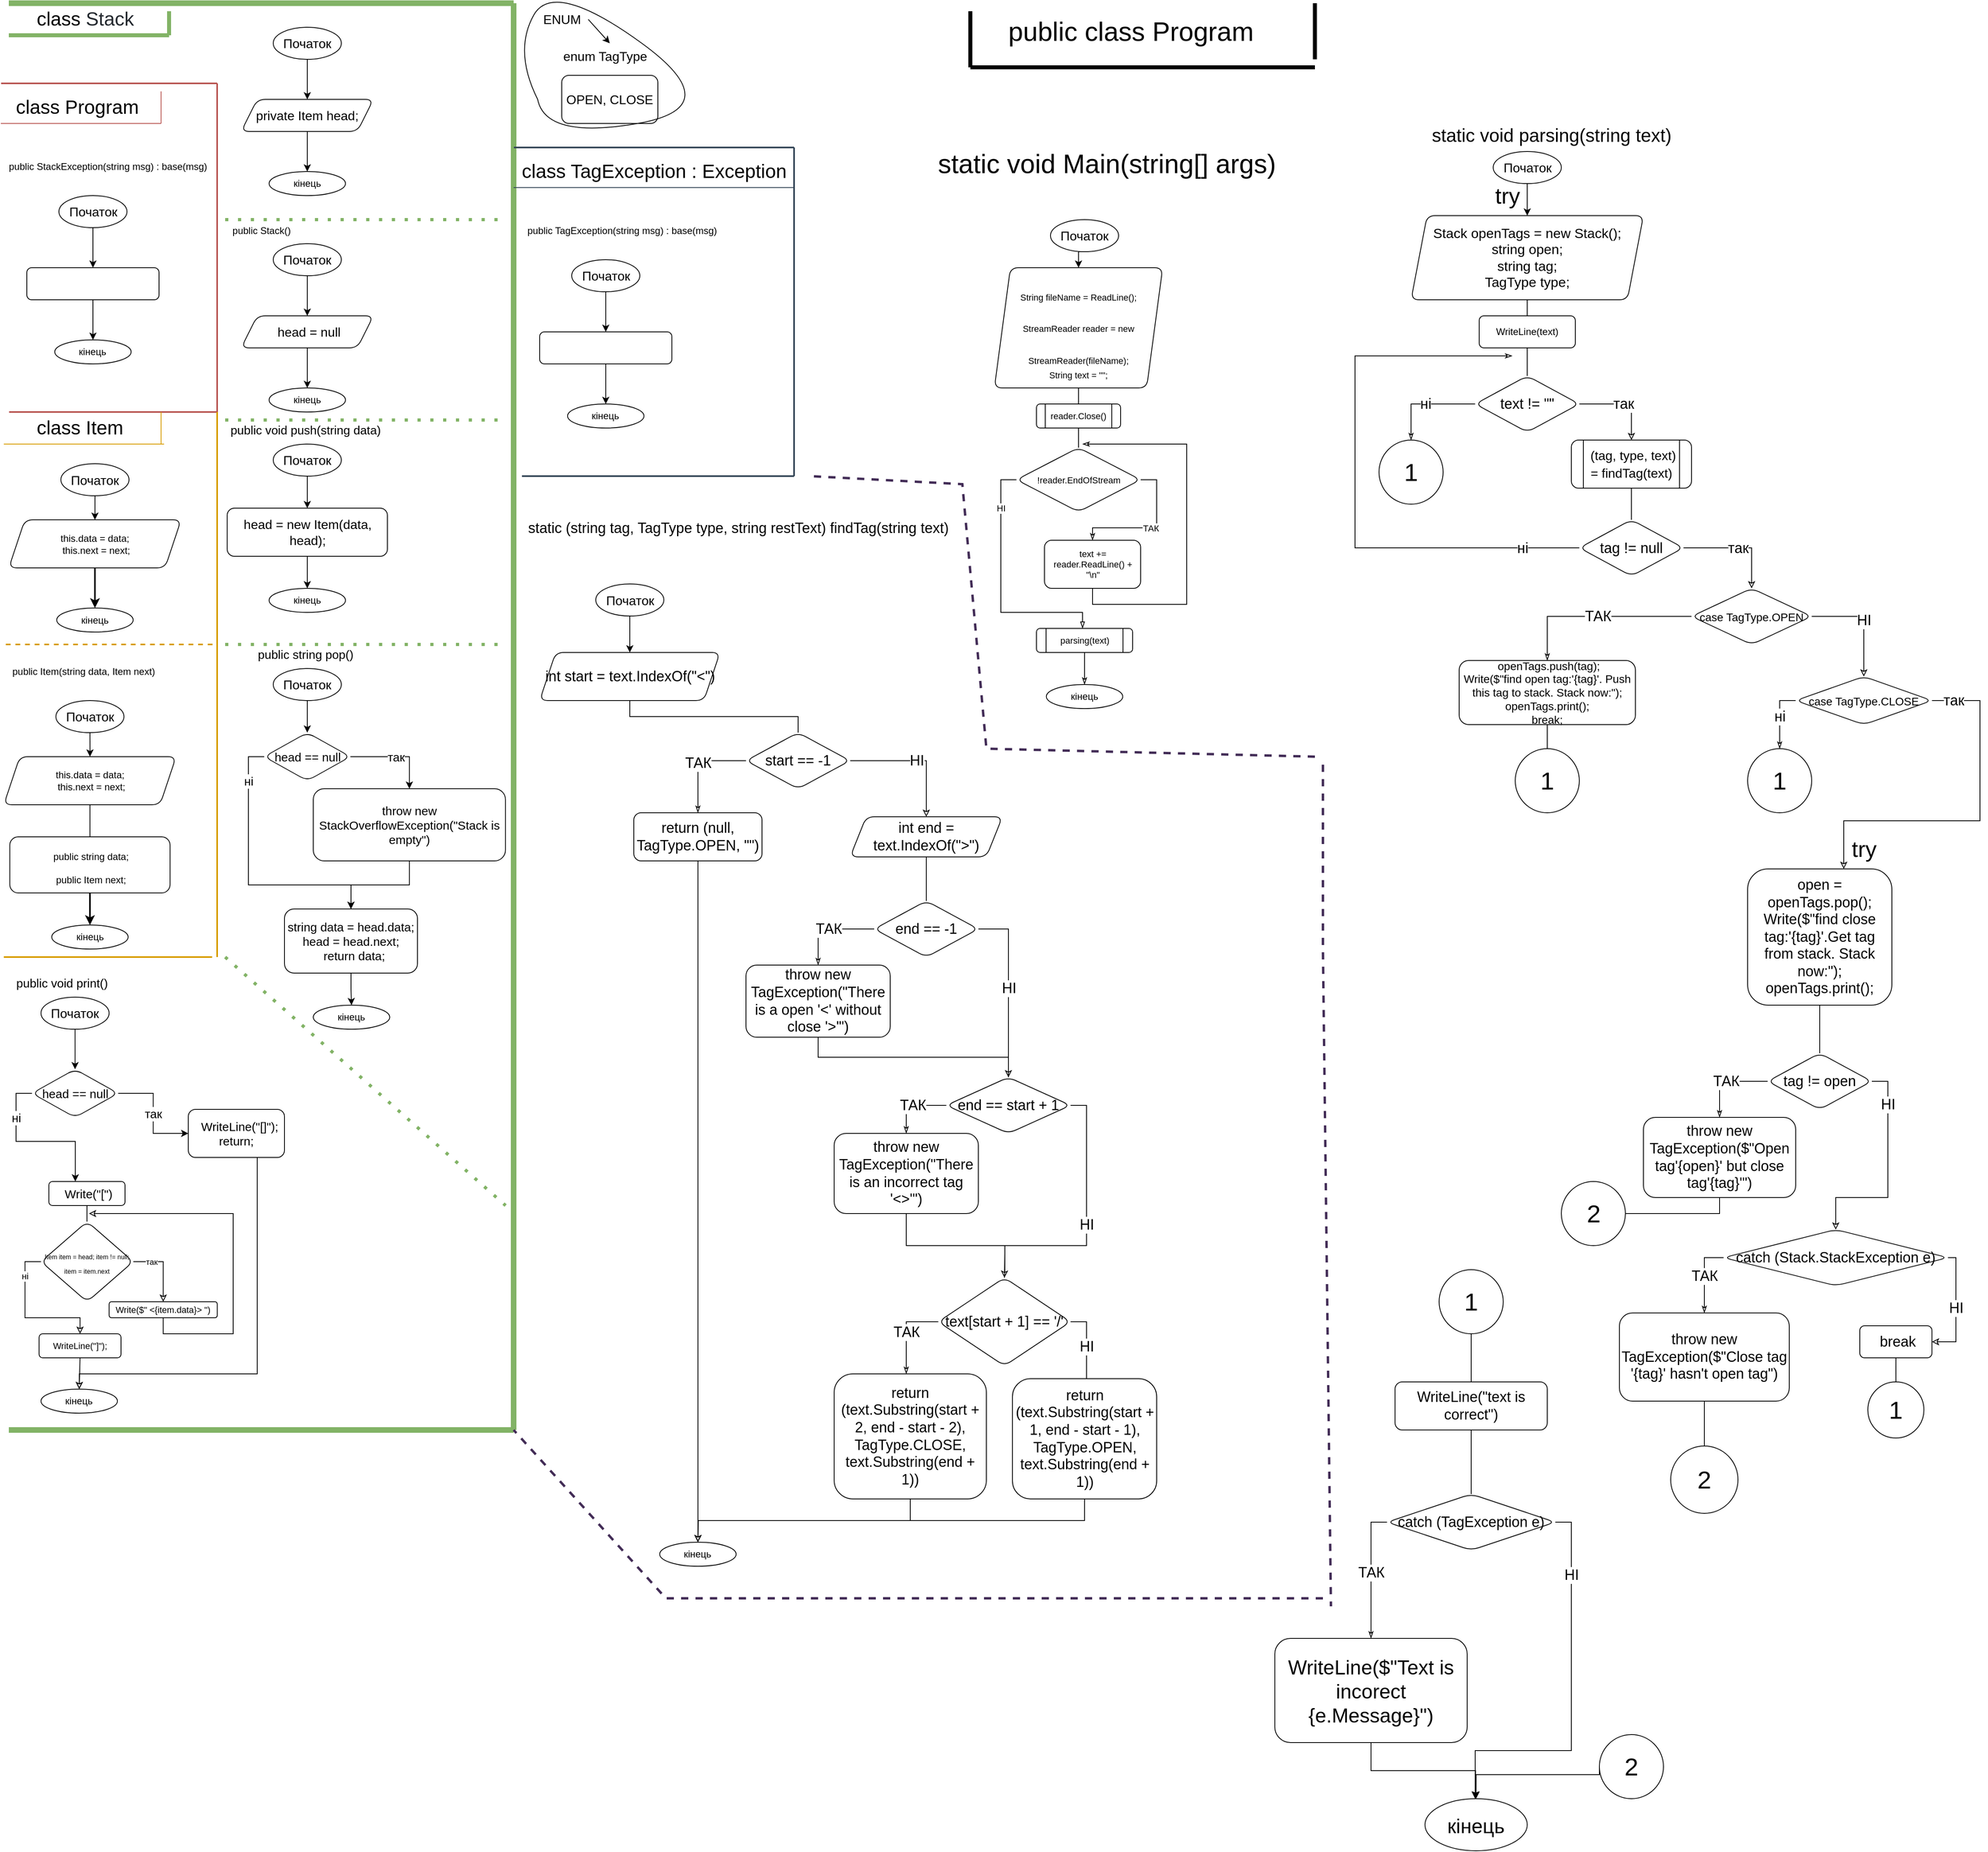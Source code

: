 <mxfile version="16.6.1" type="device"><diagram id="XkuEfvrNN8qvytdrORPO" name="Page-1"><mxGraphModel dx="3269" dy="1489" grid="1" gridSize="10" guides="1" tooltips="1" connect="1" arrows="1" fold="1" page="1" pageScale="1" pageWidth="827" pageHeight="1169" math="0" shadow="0"><root><mxCell id="0"/><mxCell id="1" parent="0"/><mxCell id="HKVD6gNdquyJxxmTIWlP-1" value="" style="endArrow=none;html=1;rounded=0;fillColor=#d5e8d4;strokeColor=#82b366;strokeWidth=7;" edge="1" parent="1"><mxGeometry width="50" height="50" relative="1" as="geometry"><mxPoint x="10" y="10" as="sourcePoint"/><mxPoint x="640" y="10" as="targetPoint"/></mxGeometry></mxCell><mxCell id="HKVD6gNdquyJxxmTIWlP-2" value="" style="endArrow=none;html=1;rounded=0;fillColor=#d5e8d4;strokeColor=#82b366;strokeWidth=7;" edge="1" parent="1"><mxGeometry width="50" height="50" relative="1" as="geometry"><mxPoint x="640" y="1790" as="sourcePoint"/><mxPoint x="640" y="10" as="targetPoint"/></mxGeometry></mxCell><mxCell id="HKVD6gNdquyJxxmTIWlP-3" value="&lt;font style=&quot;font-size: 24px&quot;&gt;&lt;span class=&quot;pl-k&quot; style=&quot;box-sizing: border-box ; font-family: , , &amp;#34;sf mono&amp;#34; , &amp;#34;menlo&amp;#34; , &amp;#34;consolas&amp;#34; , &amp;#34;liberation mono&amp;#34; , monospace ; background-color: rgb(255 , 255 , 255)&quot;&gt;class&lt;/span&gt;&lt;span style=&quot;color: rgb(36 , 41 , 47) ; font-family: , , &amp;#34;sf mono&amp;#34; , &amp;#34;menlo&amp;#34; , &amp;#34;consolas&amp;#34; , &amp;#34;liberation mono&amp;#34; , monospace ; background-color: rgb(255 , 255 , 255)&quot;&gt;&amp;nbsp;&lt;/span&gt;&lt;/font&gt;&lt;font color=&quot;#24292f&quot;&gt;&lt;span style=&quot;font-size: 24px&quot;&gt;Stack&lt;/span&gt;&lt;/font&gt;" style="text;html=1;align=center;verticalAlign=middle;resizable=0;points=[];autosize=1;strokeColor=none;fillColor=none;" vertex="1" parent="1"><mxGeometry x="35" y="20" width="140" height="20" as="geometry"/></mxCell><mxCell id="HKVD6gNdquyJxxmTIWlP-4" value="" style="endArrow=none;html=1;rounded=0;fillColor=#d5e8d4;strokeColor=#82b366;strokeWidth=5;" edge="1" parent="1"><mxGeometry width="50" height="50" relative="1" as="geometry"><mxPoint x="10" y="50" as="sourcePoint"/><mxPoint x="210" y="50" as="targetPoint"/></mxGeometry></mxCell><mxCell id="HKVD6gNdquyJxxmTIWlP-5" value="" style="endArrow=none;html=1;rounded=0;fillColor=#d5e8d4;strokeColor=#82b366;strokeWidth=5;" edge="1" parent="1"><mxGeometry width="50" height="50" relative="1" as="geometry"><mxPoint x="210" y="20" as="sourcePoint"/><mxPoint x="210" y="50" as="targetPoint"/></mxGeometry></mxCell><mxCell id="HKVD6gNdquyJxxmTIWlP-6" value="&lt;font style=&quot;font-size: 24px&quot;&gt;&lt;span class=&quot;pl-k&quot; style=&quot;box-sizing: border-box ; font-family: , , &amp;#34;sf mono&amp;#34; , &amp;#34;menlo&amp;#34; , &amp;#34;consolas&amp;#34; , &amp;#34;liberation mono&amp;#34; , monospace ; background-color: rgb(255 , 255 , 255)&quot;&gt;class&lt;/span&gt;&lt;span style=&quot;color: rgb(36 , 41 , 47) ; font-family: , , &amp;#34;sf mono&amp;#34; , &amp;#34;menlo&amp;#34; , &amp;#34;consolas&amp;#34; , &amp;#34;liberation mono&amp;#34; , monospace ; background-color: rgb(255 , 255 , 255)&quot;&gt; &lt;/span&gt;&lt;span class=&quot;pl-en&quot; style=&quot;box-sizing: border-box ; font-family: , , &amp;#34;sf mono&amp;#34; , &amp;#34;menlo&amp;#34; , &amp;#34;consolas&amp;#34; , &amp;#34;liberation mono&amp;#34; , monospace ; background-color: rgb(255 , 255 , 255)&quot;&gt;&lt;span class=&quot;pl-token&quot; style=&quot;box-sizing: border-box&quot;&gt;Program&lt;/span&gt;&lt;/span&gt;&lt;/font&gt;" style="text;html=1;align=center;verticalAlign=middle;resizable=0;points=[];autosize=1;strokeColor=none;fillColor=none;" vertex="1" parent="1"><mxGeometry x="10" y="130" width="170" height="20" as="geometry"/></mxCell><mxCell id="HKVD6gNdquyJxxmTIWlP-7" value="" style="endArrow=none;html=1;rounded=0;fillColor=#f8cecc;strokeColor=#b85450;" edge="1" parent="1"><mxGeometry width="50" height="50" relative="1" as="geometry"><mxPoint y="160" as="sourcePoint"/><mxPoint x="200" y="160" as="targetPoint"/></mxGeometry></mxCell><mxCell id="HKVD6gNdquyJxxmTIWlP-8" value="" style="endArrow=none;html=1;rounded=0;fillColor=#f8cecc;strokeColor=#b85450;" edge="1" parent="1"><mxGeometry width="50" height="50" relative="1" as="geometry"><mxPoint x="200" y="120" as="sourcePoint"/><mxPoint x="200" y="160" as="targetPoint"/></mxGeometry></mxCell><mxCell id="HKVD6gNdquyJxxmTIWlP-9" value="&lt;span style=&quot;font-size: 12px&quot;&gt;public StackException(string msg) : base(msg)&amp;nbsp;&lt;/span&gt;" style="text;html=1;align=center;verticalAlign=middle;resizable=0;points=[];autosize=1;strokeColor=none;fillColor=none;fontSize=24;" vertex="1" parent="1"><mxGeometry y="190" width="270" height="40" as="geometry"/></mxCell><mxCell id="HKVD6gNdquyJxxmTIWlP-10" style="edgeStyle=orthogonalEdgeStyle;rounded=0;orthogonalLoop=1;jettySize=auto;html=1;exitX=0.5;exitY=1;exitDx=0;exitDy=0;fontSize=24;entryX=0.5;entryY=0;entryDx=0;entryDy=0;" edge="1" parent="1" source="HKVD6gNdquyJxxmTIWlP-11" target="HKVD6gNdquyJxxmTIWlP-15"><mxGeometry relative="1" as="geometry"><mxPoint x="115" y="320" as="targetPoint"/></mxGeometry></mxCell><mxCell id="HKVD6gNdquyJxxmTIWlP-11" value="Початок" style="ellipse;whiteSpace=wrap;html=1;fontSize=16;strokeWidth=1;" vertex="1" parent="1"><mxGeometry x="72.5" y="250.0" width="85" height="40" as="geometry"/></mxCell><mxCell id="HKVD6gNdquyJxxmTIWlP-22" style="edgeStyle=orthogonalEdgeStyle;rounded=0;orthogonalLoop=1;jettySize=auto;html=1;exitX=0.5;exitY=1;exitDx=0;exitDy=0;entryX=0.5;entryY=0;entryDx=0;entryDy=0;strokeWidth=1;" edge="1" parent="1" source="HKVD6gNdquyJxxmTIWlP-15" target="HKVD6gNdquyJxxmTIWlP-18"><mxGeometry relative="1" as="geometry"/></mxCell><mxCell id="HKVD6gNdquyJxxmTIWlP-15" value="" style="rounded=1;whiteSpace=wrap;html=1;sketch=0;fontSize=24;" vertex="1" parent="1"><mxGeometry x="32.5" y="340" width="165" height="40" as="geometry"/></mxCell><mxCell id="HKVD6gNdquyJxxmTIWlP-18" value="кінець" style="ellipse;whiteSpace=wrap;html=1;rounded=1;sketch=0;fontSize=12;" vertex="1" parent="1"><mxGeometry x="67.33" y="430" width="95.35" height="30" as="geometry"/></mxCell><mxCell id="HKVD6gNdquyJxxmTIWlP-19" value="" style="endArrow=none;html=1;rounded=0;strokeWidth=2;fillColor=#f8cecc;strokeColor=#b85450;" edge="1" parent="1"><mxGeometry width="50" height="50" relative="1" as="geometry"><mxPoint x="0.36" y="110" as="sourcePoint"/><mxPoint x="270" y="110" as="targetPoint"/></mxGeometry></mxCell><mxCell id="HKVD6gNdquyJxxmTIWlP-20" value="" style="endArrow=none;html=1;rounded=0;strokeWidth=2;fillColor=#f8cecc;strokeColor=#b85450;" edge="1" parent="1"><mxGeometry width="50" height="50" relative="1" as="geometry"><mxPoint x="270" y="520" as="sourcePoint"/><mxPoint x="270" y="110" as="targetPoint"/></mxGeometry></mxCell><mxCell id="HKVD6gNdquyJxxmTIWlP-21" value="" style="endArrow=none;html=1;rounded=0;strokeWidth=2;fillColor=#f8cecc;strokeColor=#b85450;" edge="1" parent="1"><mxGeometry width="50" height="50" relative="1" as="geometry"><mxPoint x="10.36" y="520" as="sourcePoint"/><mxPoint x="270" y="520" as="targetPoint"/></mxGeometry></mxCell><mxCell id="HKVD6gNdquyJxxmTIWlP-24" value="&lt;span style=&quot;font-size: 24px&quot;&gt;&amp;nbsp;class Item&lt;/span&gt;" style="text;html=1;align=center;verticalAlign=middle;resizable=0;points=[];autosize=1;strokeColor=none;fillColor=none;" vertex="1" parent="1"><mxGeometry x="30" y="530" width="130" height="20" as="geometry"/></mxCell><mxCell id="HKVD6gNdquyJxxmTIWlP-25" value="" style="endArrow=none;html=1;rounded=0;fillColor=#ffe6cc;strokeColor=#d79b00;" edge="1" parent="1"><mxGeometry width="50" height="50" relative="1" as="geometry"><mxPoint x="3.75" y="560" as="sourcePoint"/><mxPoint x="203.75" y="560" as="targetPoint"/></mxGeometry></mxCell><mxCell id="HKVD6gNdquyJxxmTIWlP-26" value="" style="endArrow=none;html=1;rounded=0;fillColor=#ffe6cc;strokeColor=#d79b00;" edge="1" parent="1"><mxGeometry width="50" height="50" relative="1" as="geometry"><mxPoint x="200" y="520" as="sourcePoint"/><mxPoint x="200" y="560" as="targetPoint"/></mxGeometry></mxCell><mxCell id="HKVD6gNdquyJxxmTIWlP-27" value="&lt;span style=&quot;font-size: 12px&quot;&gt;public Item(string data, Item next)&lt;/span&gt;" style="text;html=1;align=center;verticalAlign=middle;resizable=0;points=[];autosize=1;strokeColor=none;fillColor=none;fontSize=24;" vertex="1" parent="1"><mxGeometry x="7.5" y="820" width="190" height="40" as="geometry"/></mxCell><mxCell id="HKVD6gNdquyJxxmTIWlP-28" style="edgeStyle=orthogonalEdgeStyle;rounded=0;orthogonalLoop=1;jettySize=auto;html=1;exitX=0.5;exitY=1;exitDx=0;exitDy=0;fontSize=24;" edge="1" parent="1" source="HKVD6gNdquyJxxmTIWlP-29" target="HKVD6gNdquyJxxmTIWlP-31"><mxGeometry relative="1" as="geometry"><mxPoint x="111.603" y="960" as="targetPoint"/></mxGeometry></mxCell><mxCell id="HKVD6gNdquyJxxmTIWlP-29" value="Початок" style="ellipse;whiteSpace=wrap;html=1;fontSize=16;strokeWidth=1;" vertex="1" parent="1"><mxGeometry x="68.75" y="880.0" width="85" height="40" as="geometry"/></mxCell><mxCell id="HKVD6gNdquyJxxmTIWlP-30" style="edgeStyle=orthogonalEdgeStyle;rounded=0;orthogonalLoop=1;jettySize=auto;html=1;exitX=0.5;exitY=1;exitDx=0;exitDy=0;fontSize=24;endArrow=none;endFill=0;" edge="1" parent="1" source="HKVD6gNdquyJxxmTIWlP-31" target="HKVD6gNdquyJxxmTIWlP-33"><mxGeometry relative="1" as="geometry"><mxPoint x="111.25" y="1040" as="targetPoint"/></mxGeometry></mxCell><mxCell id="HKVD6gNdquyJxxmTIWlP-31" value="&lt;span style=&quot;background-color: rgb(255 , 255 , 255) ; font-size: 12px&quot;&gt;&lt;div&gt;this.data = data;&lt;/div&gt;&lt;div&gt;&amp;nbsp;this.next = next;&lt;/div&gt;&lt;/span&gt;" style="shape=parallelogram;perimeter=parallelogramPerimeter;whiteSpace=wrap;html=1;fixedSize=1;fontSize=24;perimeterSpacing=0;sketch=0;rounded=1;" vertex="1" parent="1"><mxGeometry x="3.75" y="950" width="215" height="60" as="geometry"/></mxCell><mxCell id="HKVD6gNdquyJxxmTIWlP-40" style="edgeStyle=orthogonalEdgeStyle;rounded=0;orthogonalLoop=1;jettySize=auto;html=1;exitX=0.5;exitY=1;exitDx=0;exitDy=0;strokeWidth=2;entryX=0.5;entryY=0;entryDx=0;entryDy=0;" edge="1" parent="1" source="HKVD6gNdquyJxxmTIWlP-33" target="HKVD6gNdquyJxxmTIWlP-36"><mxGeometry relative="1" as="geometry"><mxPoint x="110.679" y="1160" as="targetPoint"/></mxGeometry></mxCell><mxCell id="HKVD6gNdquyJxxmTIWlP-33" value="&lt;div&gt;&lt;span style=&quot;font-size: 12px&quot;&gt;&amp;nbsp;public string data;&lt;/span&gt;&lt;/div&gt;&lt;div&gt;&lt;span style=&quot;font-size: 12px&quot;&gt;&amp;nbsp;public Item next;&lt;/span&gt;&lt;/div&gt;" style="rounded=1;whiteSpace=wrap;html=1;sketch=0;fontSize=24;" vertex="1" parent="1"><mxGeometry x="11.25" y="1050" width="200" height="70" as="geometry"/></mxCell><mxCell id="HKVD6gNdquyJxxmTIWlP-36" value="кінець" style="ellipse;whiteSpace=wrap;html=1;rounded=1;sketch=0;fontSize=12;" vertex="1" parent="1"><mxGeometry x="63.58" y="1160" width="95.35" height="30" as="geometry"/></mxCell><mxCell id="HKVD6gNdquyJxxmTIWlP-37" value="" style="endArrow=none;html=1;rounded=0;fontSize=12;fillColor=#ffe6cc;strokeColor=#d79b00;strokeWidth=2;" edge="1" parent="1"><mxGeometry width="50" height="50" relative="1" as="geometry"><mxPoint x="270" y="1200" as="sourcePoint"/><mxPoint x="270" y="520" as="targetPoint"/></mxGeometry></mxCell><mxCell id="HKVD6gNdquyJxxmTIWlP-38" value="" style="endArrow=none;html=1;rounded=0;fontSize=12;fillColor=#ffe6cc;strokeColor=#d79b00;strokeWidth=2;" edge="1" parent="1"><mxGeometry width="50" height="50" relative="1" as="geometry"><mxPoint x="3.75" y="1200" as="sourcePoint"/><mxPoint x="263.75" y="1200" as="targetPoint"/></mxGeometry></mxCell><mxCell id="HKVD6gNdquyJxxmTIWlP-41" value="" style="endArrow=none;dashed=1;html=1;rounded=0;strokeWidth=2;fillColor=#ffe6cc;strokeColor=#d79b00;" edge="1" parent="1"><mxGeometry width="50" height="50" relative="1" as="geometry"><mxPoint x="6.25" y="810" as="sourcePoint"/><mxPoint x="266.25" y="810" as="targetPoint"/></mxGeometry></mxCell><mxCell id="HKVD6gNdquyJxxmTIWlP-42" style="edgeStyle=orthogonalEdgeStyle;rounded=0;orthogonalLoop=1;jettySize=auto;html=1;exitX=0.5;exitY=1;exitDx=0;exitDy=0;fontSize=24;" edge="1" parent="1" source="HKVD6gNdquyJxxmTIWlP-43" target="HKVD6gNdquyJxxmTIWlP-44"><mxGeometry relative="1" as="geometry"><mxPoint x="117.853" y="664.5" as="targetPoint"/></mxGeometry></mxCell><mxCell id="HKVD6gNdquyJxxmTIWlP-43" value="Початок" style="ellipse;whiteSpace=wrap;html=1;fontSize=16;strokeWidth=1;" vertex="1" parent="1"><mxGeometry x="75.0" y="584.5" width="85" height="40" as="geometry"/></mxCell><mxCell id="HKVD6gNdquyJxxmTIWlP-45" style="edgeStyle=orthogonalEdgeStyle;rounded=0;orthogonalLoop=1;jettySize=auto;html=1;exitX=0.5;exitY=1;exitDx=0;exitDy=0;strokeWidth=2;entryX=0.5;entryY=0;entryDx=0;entryDy=0;" edge="1" parent="1" source="HKVD6gNdquyJxxmTIWlP-44" target="HKVD6gNdquyJxxmTIWlP-46"><mxGeometry relative="1" as="geometry"><mxPoint x="117.286" y="754.5" as="targetPoint"/></mxGeometry></mxCell><mxCell id="HKVD6gNdquyJxxmTIWlP-44" value="&lt;span style=&quot;background-color: rgb(255 , 255 , 255) ; font-size: 12px&quot;&gt;&lt;div&gt;this.data = data;&lt;/div&gt;&lt;div&gt;&amp;nbsp;this.next = next;&lt;/div&gt;&lt;/span&gt;" style="shape=parallelogram;perimeter=parallelogramPerimeter;whiteSpace=wrap;html=1;fixedSize=1;fontSize=24;perimeterSpacing=0;sketch=0;rounded=1;" vertex="1" parent="1"><mxGeometry x="10" y="654.5" width="215" height="60" as="geometry"/></mxCell><mxCell id="HKVD6gNdquyJxxmTIWlP-46" value="кінець" style="ellipse;whiteSpace=wrap;html=1;rounded=1;sketch=0;fontSize=12;" vertex="1" parent="1"><mxGeometry x="69.83" y="764.5" width="95.35" height="30" as="geometry"/></mxCell><mxCell id="HKVD6gNdquyJxxmTIWlP-47" style="edgeStyle=orthogonalEdgeStyle;rounded=0;orthogonalLoop=1;jettySize=auto;html=1;exitX=0.5;exitY=1;exitDx=0;exitDy=0;fontSize=24;entryX=0.5;entryY=0;entryDx=0;entryDy=0;" edge="1" parent="1" source="HKVD6gNdquyJxxmTIWlP-48" target="HKVD6gNdquyJxxmTIWlP-50"><mxGeometry relative="1" as="geometry"><mxPoint x="382.5" y="110" as="targetPoint"/></mxGeometry></mxCell><mxCell id="HKVD6gNdquyJxxmTIWlP-48" value="Початок" style="ellipse;whiteSpace=wrap;html=1;fontSize=16;strokeWidth=1;" vertex="1" parent="1"><mxGeometry x="340.0" y="40.0" width="85" height="40" as="geometry"/></mxCell><mxCell id="HKVD6gNdquyJxxmTIWlP-49" style="edgeStyle=orthogonalEdgeStyle;rounded=0;orthogonalLoop=1;jettySize=auto;html=1;exitX=0.5;exitY=1;exitDx=0;exitDy=0;entryX=0.5;entryY=0;entryDx=0;entryDy=0;strokeWidth=1;" edge="1" parent="1" source="HKVD6gNdquyJxxmTIWlP-50" target="HKVD6gNdquyJxxmTIWlP-51"><mxGeometry relative="1" as="geometry"/></mxCell><mxCell id="HKVD6gNdquyJxxmTIWlP-50" value="&lt;font style=&quot;font-size: 16px&quot;&gt;private Item head;&lt;/font&gt;" style="shape=parallelogram;perimeter=parallelogramPerimeter;whiteSpace=wrap;html=1;fixedSize=1;fontSize=19;rounded=1;" vertex="1" parent="1"><mxGeometry x="300" y="130" width="165" height="40" as="geometry"/></mxCell><mxCell id="HKVD6gNdquyJxxmTIWlP-51" value="кінець" style="ellipse;whiteSpace=wrap;html=1;rounded=1;sketch=0;fontSize=12;" vertex="1" parent="1"><mxGeometry x="334.83" y="220" width="95.35" height="30" as="geometry"/></mxCell><mxCell id="HKVD6gNdquyJxxmTIWlP-53" style="edgeStyle=orthogonalEdgeStyle;rounded=0;orthogonalLoop=1;jettySize=auto;html=1;exitX=0.5;exitY=1;exitDx=0;exitDy=0;fontSize=24;entryX=0.5;entryY=0;entryDx=0;entryDy=0;" edge="1" parent="1" source="HKVD6gNdquyJxxmTIWlP-54" target="HKVD6gNdquyJxxmTIWlP-56"><mxGeometry relative="1" as="geometry"><mxPoint x="382.5" y="380" as="targetPoint"/></mxGeometry></mxCell><mxCell id="HKVD6gNdquyJxxmTIWlP-54" value="Початок" style="ellipse;whiteSpace=wrap;html=1;fontSize=16;strokeWidth=1;" vertex="1" parent="1"><mxGeometry x="340.0" y="310.0" width="85" height="40" as="geometry"/></mxCell><mxCell id="HKVD6gNdquyJxxmTIWlP-55" style="edgeStyle=orthogonalEdgeStyle;rounded=0;orthogonalLoop=1;jettySize=auto;html=1;exitX=0.5;exitY=1;exitDx=0;exitDy=0;entryX=0.5;entryY=0;entryDx=0;entryDy=0;strokeWidth=1;" edge="1" parent="1" source="HKVD6gNdquyJxxmTIWlP-56" target="HKVD6gNdquyJxxmTIWlP-57"><mxGeometry relative="1" as="geometry"/></mxCell><mxCell id="HKVD6gNdquyJxxmTIWlP-56" value="&lt;font style=&quot;font-size: 16px&quot;&gt;&amp;nbsp;head = null&lt;/font&gt;" style="shape=parallelogram;perimeter=parallelogramPerimeter;whiteSpace=wrap;html=1;fixedSize=1;fontSize=19;rounded=1;" vertex="1" parent="1"><mxGeometry x="300" y="400" width="165" height="40" as="geometry"/></mxCell><mxCell id="HKVD6gNdquyJxxmTIWlP-57" value="кінець" style="ellipse;whiteSpace=wrap;html=1;rounded=1;sketch=0;fontSize=12;" vertex="1" parent="1"><mxGeometry x="334.83" y="490" width="95.35" height="30" as="geometry"/></mxCell><mxCell id="HKVD6gNdquyJxxmTIWlP-58" value="" style="endArrow=none;dashed=1;html=1;dashPattern=1 3;strokeWidth=4;rounded=0;fontSize=16;fillColor=#d5e8d4;strokeColor=#82b366;" edge="1" parent="1"><mxGeometry width="50" height="50" relative="1" as="geometry"><mxPoint x="280" y="280" as="sourcePoint"/><mxPoint x="630" y="280" as="targetPoint"/></mxGeometry></mxCell><mxCell id="HKVD6gNdquyJxxmTIWlP-59" value="&lt;span style=&quot;font-size: 12px&quot;&gt;public Stack()&lt;/span&gt;" style="text;html=1;align=center;verticalAlign=middle;resizable=0;points=[];autosize=1;strokeColor=none;fillColor=none;fontSize=24;" vertex="1" parent="1"><mxGeometry x="280" y="270" width="90" height="40" as="geometry"/></mxCell><mxCell id="HKVD6gNdquyJxxmTIWlP-60" style="edgeStyle=orthogonalEdgeStyle;rounded=0;orthogonalLoop=1;jettySize=auto;html=1;exitX=0.5;exitY=1;exitDx=0;exitDy=0;fontSize=24;entryX=0.5;entryY=0;entryDx=0;entryDy=0;" edge="1" parent="1" source="HKVD6gNdquyJxxmTIWlP-61" target="HKVD6gNdquyJxxmTIWlP-63"><mxGeometry relative="1" as="geometry"><mxPoint x="382.5" y="630" as="targetPoint"/></mxGeometry></mxCell><mxCell id="HKVD6gNdquyJxxmTIWlP-61" value="Початок" style="ellipse;whiteSpace=wrap;html=1;fontSize=16;strokeWidth=1;" vertex="1" parent="1"><mxGeometry x="340.0" y="560.0" width="85" height="40" as="geometry"/></mxCell><mxCell id="HKVD6gNdquyJxxmTIWlP-62" style="edgeStyle=orthogonalEdgeStyle;rounded=0;orthogonalLoop=1;jettySize=auto;html=1;exitX=0.5;exitY=1;exitDx=0;exitDy=0;entryX=0.5;entryY=0;entryDx=0;entryDy=0;strokeWidth=1;" edge="1" parent="1" source="HKVD6gNdquyJxxmTIWlP-63" target="HKVD6gNdquyJxxmTIWlP-64"><mxGeometry relative="1" as="geometry"/></mxCell><mxCell id="HKVD6gNdquyJxxmTIWlP-63" value="&lt;font style=&quot;font-size: 16px&quot;&gt;head = new Item(data, head);&lt;/font&gt;" style="rounded=1;whiteSpace=wrap;html=1;fontSize=16;" vertex="1" parent="1"><mxGeometry x="282.5" y="640" width="200" height="60" as="geometry"/></mxCell><mxCell id="HKVD6gNdquyJxxmTIWlP-64" value="кінець" style="ellipse;whiteSpace=wrap;html=1;rounded=1;sketch=0;fontSize=12;" vertex="1" parent="1"><mxGeometry x="334.83" y="740" width="95.35" height="30" as="geometry"/></mxCell><mxCell id="HKVD6gNdquyJxxmTIWlP-65" value="" style="endArrow=none;dashed=1;html=1;dashPattern=1 3;strokeWidth=4;rounded=0;fontSize=16;fillColor=#d5e8d4;strokeColor=#82b366;" edge="1" parent="1"><mxGeometry width="50" height="50" relative="1" as="geometry"><mxPoint x="280" y="530" as="sourcePoint"/><mxPoint x="630" y="530" as="targetPoint"/></mxGeometry></mxCell><mxCell id="HKVD6gNdquyJxxmTIWlP-66" value="&lt;font style=&quot;font-size: 15px&quot;&gt;public void push(string data)&lt;/font&gt;" style="text;html=1;align=center;verticalAlign=middle;resizable=0;points=[];autosize=1;strokeColor=none;fillColor=none;fontSize=24;" vertex="1" parent="1"><mxGeometry x="280" y="520" width="200" height="40" as="geometry"/></mxCell><mxCell id="HKVD6gNdquyJxxmTIWlP-68" style="edgeStyle=orthogonalEdgeStyle;rounded=0;orthogonalLoop=1;jettySize=auto;html=1;exitX=0.5;exitY=1;exitDx=0;exitDy=0;fontSize=24;entryX=0.5;entryY=0;entryDx=0;entryDy=0;" edge="1" parent="1" source="HKVD6gNdquyJxxmTIWlP-69" target="HKVD6gNdquyJxxmTIWlP-75"><mxGeometry relative="1" as="geometry"><mxPoint x="382.5" y="920" as="targetPoint"/></mxGeometry></mxCell><mxCell id="HKVD6gNdquyJxxmTIWlP-69" value="Початок" style="ellipse;whiteSpace=wrap;html=1;fontSize=16;strokeWidth=1;" vertex="1" parent="1"><mxGeometry x="340.0" y="840.0" width="85" height="40" as="geometry"/></mxCell><mxCell id="HKVD6gNdquyJxxmTIWlP-70" style="edgeStyle=orthogonalEdgeStyle;rounded=0;orthogonalLoop=1;jettySize=auto;html=1;exitX=0.5;exitY=1;exitDx=0;exitDy=0;strokeWidth=1;entryX=0.5;entryY=0;entryDx=0;entryDy=0;" edge="1" parent="1" source="HKVD6gNdquyJxxmTIWlP-80" target="HKVD6gNdquyJxxmTIWlP-72"><mxGeometry relative="1" as="geometry"><mxPoint x="477.85" y="1330" as="sourcePoint"/><mxPoint x="437" y="1260" as="targetPoint"/></mxGeometry></mxCell><mxCell id="HKVD6gNdquyJxxmTIWlP-72" value="кінець" style="ellipse;whiteSpace=wrap;html=1;rounded=1;sketch=0;fontSize=12;" vertex="1" parent="1"><mxGeometry x="390.0" y="1260" width="95.35" height="30" as="geometry"/></mxCell><mxCell id="HKVD6gNdquyJxxmTIWlP-73" value="" style="endArrow=none;dashed=1;html=1;dashPattern=1 3;strokeWidth=4;rounded=0;fontSize=16;fillColor=#d5e8d4;strokeColor=#82b366;" edge="1" parent="1"><mxGeometry width="50" height="50" relative="1" as="geometry"><mxPoint x="280" y="810" as="sourcePoint"/><mxPoint x="630" y="810" as="targetPoint"/></mxGeometry></mxCell><mxCell id="HKVD6gNdquyJxxmTIWlP-74" value="&lt;font style=&quot;font-size: 15px&quot;&gt;public string pop()&lt;/font&gt;" style="text;html=1;align=center;verticalAlign=middle;resizable=0;points=[];autosize=1;strokeColor=none;fillColor=none;fontSize=24;" vertex="1" parent="1"><mxGeometry x="315" y="800" width="130" height="40" as="geometry"/></mxCell><mxCell id="HKVD6gNdquyJxxmTIWlP-76" value="так" style="edgeStyle=orthogonalEdgeStyle;rounded=0;orthogonalLoop=1;jettySize=auto;html=1;exitX=1;exitY=0.5;exitDx=0;exitDy=0;fontSize=15;strokeWidth=1;" edge="1" parent="1" source="HKVD6gNdquyJxxmTIWlP-75" target="HKVD6gNdquyJxxmTIWlP-78"><mxGeometry relative="1" as="geometry"><mxPoint x="520" y="1000" as="targetPoint"/></mxGeometry></mxCell><mxCell id="HKVD6gNdquyJxxmTIWlP-77" value="ні" style="edgeStyle=orthogonalEdgeStyle;rounded=0;orthogonalLoop=1;jettySize=auto;html=1;exitX=0;exitY=0.5;exitDx=0;exitDy=0;fontSize=15;strokeWidth=1;entryX=0.5;entryY=0;entryDx=0;entryDy=0;" edge="1" parent="1" source="HKVD6gNdquyJxxmTIWlP-75" target="HKVD6gNdquyJxxmTIWlP-80"><mxGeometry x="-0.705" relative="1" as="geometry"><mxPoint x="290" y="1000" as="targetPoint"/><Array as="points"><mxPoint x="309" y="950"/><mxPoint x="309" y="1110"/><mxPoint x="437" y="1110"/></Array><mxPoint as="offset"/></mxGeometry></mxCell><mxCell id="HKVD6gNdquyJxxmTIWlP-75" value="head == null" style="rhombus;whiteSpace=wrap;html=1;rounded=1;fontSize=15;" vertex="1" parent="1"><mxGeometry x="328.75" y="920" width="107.5" height="60" as="geometry"/></mxCell><mxCell id="HKVD6gNdquyJxxmTIWlP-79" style="edgeStyle=orthogonalEdgeStyle;rounded=0;orthogonalLoop=1;jettySize=auto;html=1;exitX=0.5;exitY=1;exitDx=0;exitDy=0;fontSize=15;strokeWidth=1;" edge="1" parent="1" source="HKVD6gNdquyJxxmTIWlP-78" target="HKVD6gNdquyJxxmTIWlP-80"><mxGeometry relative="1" as="geometry"><mxPoint x="400.0" y="1120" as="targetPoint"/></mxGeometry></mxCell><mxCell id="HKVD6gNdquyJxxmTIWlP-78" value="throw new StackOverflowException(&quot;Stack is empty&quot;)" style="rounded=1;whiteSpace=wrap;html=1;fontSize=15;" vertex="1" parent="1"><mxGeometry x="390" y="990" width="239.82" height="90" as="geometry"/></mxCell><mxCell id="HKVD6gNdquyJxxmTIWlP-80" value="&lt;div&gt;string data = head.data;&lt;/div&gt;&lt;div&gt;head = head.next;&lt;/div&gt;&lt;div&gt;&amp;nbsp; return data;&lt;/div&gt;" style="rounded=1;whiteSpace=wrap;html=1;fontSize=15;" vertex="1" parent="1"><mxGeometry x="354" y="1140" width="166" height="80" as="geometry"/></mxCell><mxCell id="HKVD6gNdquyJxxmTIWlP-82" value="" style="endArrow=none;dashed=1;html=1;dashPattern=1 3;strokeWidth=4;rounded=0;fontSize=16;fillColor=#d5e8d4;strokeColor=#82b366;" edge="1" parent="1"><mxGeometry width="50" height="50" relative="1" as="geometry"><mxPoint x="280" y="1200" as="sourcePoint"/><mxPoint x="630" y="1510" as="targetPoint"/></mxGeometry></mxCell><mxCell id="HKVD6gNdquyJxxmTIWlP-83" style="edgeStyle=orthogonalEdgeStyle;rounded=0;orthogonalLoop=1;jettySize=auto;html=1;exitX=0.5;exitY=1;exitDx=0;exitDy=0;fontSize=24;entryX=0.5;entryY=0;entryDx=0;entryDy=0;" edge="1" parent="1" source="HKVD6gNdquyJxxmTIWlP-84" target="HKVD6gNdquyJxxmTIWlP-88"><mxGeometry relative="1" as="geometry"><mxPoint x="78.75" y="1330" as="targetPoint"/></mxGeometry></mxCell><mxCell id="HKVD6gNdquyJxxmTIWlP-84" value="Початок" style="ellipse;whiteSpace=wrap;html=1;fontSize=16;strokeWidth=1;" vertex="1" parent="1"><mxGeometry x="50.18" y="1250" width="85" height="40" as="geometry"/></mxCell><mxCell id="HKVD6gNdquyJxxmTIWlP-85" value="&lt;font style=&quot;font-size: 15px&quot;&gt;public void print()&lt;/font&gt;" style="text;html=1;align=center;verticalAlign=middle;resizable=0;points=[];autosize=1;strokeColor=none;fillColor=none;fontSize=24;" vertex="1" parent="1"><mxGeometry x="11.25" y="1210" width="130" height="40" as="geometry"/></mxCell><mxCell id="HKVD6gNdquyJxxmTIWlP-86" value="так" style="edgeStyle=orthogonalEdgeStyle;rounded=0;orthogonalLoop=1;jettySize=auto;html=1;exitX=1;exitY=0.5;exitDx=0;exitDy=0;fontSize=15;strokeWidth=1;" edge="1" source="HKVD6gNdquyJxxmTIWlP-88" target="HKVD6gNdquyJxxmTIWlP-90" parent="1"><mxGeometry relative="1" as="geometry"><mxPoint x="230.18" y="1420" as="targetPoint"/></mxGeometry></mxCell><mxCell id="HKVD6gNdquyJxxmTIWlP-87" value="ні" style="edgeStyle=orthogonalEdgeStyle;rounded=0;orthogonalLoop=1;jettySize=auto;html=1;exitX=0;exitY=0.5;exitDx=0;exitDy=0;fontSize=15;strokeWidth=1;" edge="1" source="HKVD6gNdquyJxxmTIWlP-88" parent="1" target="HKVD6gNdquyJxxmTIWlP-91"><mxGeometry x="-0.51" relative="1" as="geometry"><mxPoint x="93" y="1460" as="targetPoint"/><Array as="points"><mxPoint x="19" y="1370"/><mxPoint x="19" y="1430"/><mxPoint x="93" y="1430"/></Array><mxPoint as="offset"/></mxGeometry></mxCell><mxCell id="HKVD6gNdquyJxxmTIWlP-88" value="head == null" style="rhombus;whiteSpace=wrap;html=1;rounded=1;fontSize=15;" vertex="1" parent="1"><mxGeometry x="38.93" y="1340" width="107.5" height="60" as="geometry"/></mxCell><mxCell id="HKVD6gNdquyJxxmTIWlP-102" style="edgeStyle=orthogonalEdgeStyle;rounded=0;orthogonalLoop=1;jettySize=auto;html=1;exitX=0.5;exitY=1;exitDx=0;exitDy=0;fontSize=11;endArrow=classic;endFill=0;strokeWidth=1;" edge="1" parent="1" source="HKVD6gNdquyJxxmTIWlP-90" target="HKVD6gNdquyJxxmTIWlP-100"><mxGeometry relative="1" as="geometry"><Array as="points"><mxPoint x="320" y="1450"/><mxPoint x="320" y="1720"/><mxPoint x="98" y="1720"/></Array></mxGeometry></mxCell><mxCell id="HKVD6gNdquyJxxmTIWlP-90" value="&lt;div&gt;&lt;span&gt;&amp;nbsp; WriteLine(&quot;[]&quot;);&lt;/span&gt;&lt;br&gt;&lt;/div&gt;&lt;div&gt;return;&lt;/div&gt;" style="rounded=1;whiteSpace=wrap;html=1;fontSize=15;" vertex="1" parent="1"><mxGeometry x="234" y="1390" width="120" height="60" as="geometry"/></mxCell><mxCell id="HKVD6gNdquyJxxmTIWlP-92" style="edgeStyle=orthogonalEdgeStyle;rounded=0;orthogonalLoop=1;jettySize=auto;html=1;exitX=0.5;exitY=1;exitDx=0;exitDy=0;fontSize=15;strokeWidth=1;endArrow=none;endFill=0;" edge="1" parent="1" source="HKVD6gNdquyJxxmTIWlP-91" target="HKVD6gNdquyJxxmTIWlP-93"><mxGeometry relative="1" as="geometry"><mxPoint x="107.4" y="1550" as="targetPoint"/></mxGeometry></mxCell><mxCell id="HKVD6gNdquyJxxmTIWlP-91" value="&amp;nbsp;Write(&quot;[&quot;)" style="rounded=1;whiteSpace=wrap;html=1;fontSize=15;" vertex="1" parent="1"><mxGeometry x="60" y="1480" width="95" height="30" as="geometry"/></mxCell><mxCell id="HKVD6gNdquyJxxmTIWlP-94" value="&lt;font style=&quot;font-size: 10px&quot;&gt;так&lt;/font&gt;" style="edgeStyle=orthogonalEdgeStyle;rounded=0;orthogonalLoop=1;jettySize=auto;html=1;exitX=1;exitY=0.5;exitDx=0;exitDy=0;fontSize=8;endArrow=classic;endFill=0;strokeWidth=1;" edge="1" parent="1" source="HKVD6gNdquyJxxmTIWlP-93" target="HKVD6gNdquyJxxmTIWlP-96"><mxGeometry x="-0.485" relative="1" as="geometry"><mxPoint x="240" y="1640" as="targetPoint"/><mxPoint as="offset"/></mxGeometry></mxCell><mxCell id="HKVD6gNdquyJxxmTIWlP-95" value="&lt;font style=&quot;font-size: 11px&quot;&gt;ні&lt;/font&gt;" style="edgeStyle=orthogonalEdgeStyle;rounded=0;orthogonalLoop=1;jettySize=auto;html=1;exitX=0;exitY=0.5;exitDx=0;exitDy=0;fontSize=8;endArrow=classic;endFill=0;strokeWidth=1;" edge="1" parent="1" source="HKVD6gNdquyJxxmTIWlP-93" target="HKVD6gNdquyJxxmTIWlP-98"><mxGeometry x="-0.574" relative="1" as="geometry"><mxPoint x="120" y="1690" as="targetPoint"/><mxPoint as="offset"/></mxGeometry></mxCell><mxCell id="HKVD6gNdquyJxxmTIWlP-93" value="&lt;font style=&quot;font-size: 8px&quot;&gt;Item item = head; item != null; item = item.next&lt;/font&gt;" style="rhombus;whiteSpace=wrap;html=1;rounded=1;fontSize=15;" vertex="1" parent="1"><mxGeometry x="50.18" y="1530" width="115.17" height="100" as="geometry"/></mxCell><mxCell id="HKVD6gNdquyJxxmTIWlP-97" style="edgeStyle=orthogonalEdgeStyle;rounded=0;orthogonalLoop=1;jettySize=auto;html=1;exitX=0.5;exitY=1;exitDx=0;exitDy=0;fontSize=11;endArrow=classic;endFill=0;strokeWidth=1;" edge="1" parent="1" source="HKVD6gNdquyJxxmTIWlP-96"><mxGeometry relative="1" as="geometry"><mxPoint x="110" y="1520" as="targetPoint"/><Array as="points"><mxPoint x="203" y="1670"/><mxPoint x="290" y="1670"/><mxPoint x="290" y="1520"/></Array></mxGeometry></mxCell><mxCell id="HKVD6gNdquyJxxmTIWlP-96" value="Write($&quot; &amp;lt;{item.data}&amp;gt; &quot;)" style="rounded=1;whiteSpace=wrap;html=1;fontSize=11;" vertex="1" parent="1"><mxGeometry x="135.18" y="1630" width="135" height="20" as="geometry"/></mxCell><mxCell id="HKVD6gNdquyJxxmTIWlP-99" style="edgeStyle=orthogonalEdgeStyle;rounded=0;orthogonalLoop=1;jettySize=auto;html=1;exitX=0.5;exitY=1;exitDx=0;exitDy=0;fontSize=11;endArrow=classic;endFill=0;strokeWidth=1;entryX=0.5;entryY=0;entryDx=0;entryDy=0;" edge="1" parent="1" source="HKVD6gNdquyJxxmTIWlP-98" target="HKVD6gNdquyJxxmTIWlP-100"><mxGeometry relative="1" as="geometry"><mxPoint x="99" y="1740" as="targetPoint"/></mxGeometry></mxCell><mxCell id="HKVD6gNdquyJxxmTIWlP-98" value="WriteLine(&quot;]&quot;);" style="rounded=1;whiteSpace=wrap;html=1;fontSize=11;" vertex="1" parent="1"><mxGeometry x="47.76" y="1670" width="102.24" height="30" as="geometry"/></mxCell><mxCell id="HKVD6gNdquyJxxmTIWlP-100" value="кінець" style="ellipse;whiteSpace=wrap;html=1;rounded=1;sketch=0;fontSize=12;" vertex="1" parent="1"><mxGeometry x="50.18" y="1739" width="95.35" height="30" as="geometry"/></mxCell><mxCell id="HKVD6gNdquyJxxmTIWlP-105" value="" style="endArrow=none;html=1;rounded=0;fillColor=#d5e8d4;strokeColor=#82b366;strokeWidth=7;" edge="1" parent="1"><mxGeometry width="50" height="50" relative="1" as="geometry"><mxPoint x="640" y="1790" as="sourcePoint"/><mxPoint x="10" y="1790" as="targetPoint"/></mxGeometry></mxCell><mxCell id="HKVD6gNdquyJxxmTIWlP-106" value="&lt;font style=&quot;font-size: 16px&quot;&gt;ENUM&lt;/font&gt;" style="text;html=1;align=center;verticalAlign=middle;resizable=0;points=[];autosize=1;strokeColor=none;fillColor=none;fontSize=11;" vertex="1" parent="1"><mxGeometry x="670" y="20" width="60" height="20" as="geometry"/></mxCell><mxCell id="HKVD6gNdquyJxxmTIWlP-107" value="" style="endArrow=classic;html=1;rounded=0;fontSize=11;strokeWidth=1;exitX=1.052;exitY=0.51;exitDx=0;exitDy=0;exitPerimeter=0;" edge="1" parent="1"><mxGeometry width="50" height="50" relative="1" as="geometry"><mxPoint x="733.12" y="30.2" as="sourcePoint"/><mxPoint x="760" y="60" as="targetPoint"/></mxGeometry></mxCell><mxCell id="HKVD6gNdquyJxxmTIWlP-108" value="enum TagType" style="text;whiteSpace=wrap;html=1;fontSize=16;" vertex="1" parent="1"><mxGeometry x="700" y="60" width="130" height="30" as="geometry"/></mxCell><mxCell id="HKVD6gNdquyJxxmTIWlP-109" value="OPEN, CLOSE" style="rounded=1;whiteSpace=wrap;html=1;fontSize=16;" vertex="1" parent="1"><mxGeometry x="700" y="100" width="120" height="60" as="geometry"/></mxCell><mxCell id="HKVD6gNdquyJxxmTIWlP-110" value="" style="curved=1;endArrow=none;html=1;rounded=0;fontSize=16;strokeWidth=1;endFill=0;" edge="1" parent="1"><mxGeometry width="50" height="50" relative="1" as="geometry"><mxPoint x="670" y="130" as="sourcePoint"/><mxPoint x="670" y="130" as="targetPoint"/><Array as="points"><mxPoint x="680" y="180"/><mxPoint x="910" y="140"/><mxPoint x="690" y="-20"/><mxPoint x="640" y="70"/></Array></mxGeometry></mxCell><mxCell id="HKVD6gNdquyJxxmTIWlP-111" value="&lt;span style=&quot;font-size: 24px&quot;&gt;class TagException : Exception&lt;/span&gt;" style="text;html=1;align=center;verticalAlign=middle;resizable=0;points=[];autosize=1;strokeColor=none;fillColor=none;" vertex="1" parent="1"><mxGeometry x="640" y="210" width="350" height="20" as="geometry"/></mxCell><mxCell id="HKVD6gNdquyJxxmTIWlP-112" value="" style="endArrow=none;html=1;rounded=0;fillColor=#647687;strokeColor=#314354;" edge="1" parent="1"><mxGeometry width="50" height="50" relative="1" as="geometry"><mxPoint x="640" y="240" as="sourcePoint"/><mxPoint x="990" y="240" as="targetPoint"/></mxGeometry></mxCell><mxCell id="HKVD6gNdquyJxxmTIWlP-114" value="&lt;span style=&quot;font-size: 12px&quot;&gt;public TagException(string msg)&amp;nbsp;&lt;/span&gt;&lt;span style=&quot;font-size: 12px&quot;&gt;: base(msg)&lt;/span&gt;" style="text;html=1;align=center;verticalAlign=middle;resizable=0;points=[];autosize=1;strokeColor=none;fillColor=none;fontSize=24;" vertex="1" parent="1"><mxGeometry x="650" y="270" width="250" height="40" as="geometry"/></mxCell><mxCell id="HKVD6gNdquyJxxmTIWlP-115" style="edgeStyle=orthogonalEdgeStyle;rounded=0;orthogonalLoop=1;jettySize=auto;html=1;exitX=0.5;exitY=1;exitDx=0;exitDy=0;fontSize=24;entryX=0.5;entryY=0;entryDx=0;entryDy=0;" edge="1" source="HKVD6gNdquyJxxmTIWlP-116" target="HKVD6gNdquyJxxmTIWlP-118" parent="1"><mxGeometry relative="1" as="geometry"><mxPoint x="755" y="400" as="targetPoint"/></mxGeometry></mxCell><mxCell id="HKVD6gNdquyJxxmTIWlP-116" value="Початок" style="ellipse;whiteSpace=wrap;html=1;fontSize=16;strokeWidth=1;" vertex="1" parent="1"><mxGeometry x="712.5" y="330.0" width="85" height="40" as="geometry"/></mxCell><mxCell id="HKVD6gNdquyJxxmTIWlP-117" style="edgeStyle=orthogonalEdgeStyle;rounded=0;orthogonalLoop=1;jettySize=auto;html=1;exitX=0.5;exitY=1;exitDx=0;exitDy=0;entryX=0.5;entryY=0;entryDx=0;entryDy=0;strokeWidth=1;" edge="1" source="HKVD6gNdquyJxxmTIWlP-118" target="HKVD6gNdquyJxxmTIWlP-119" parent="1"><mxGeometry relative="1" as="geometry"/></mxCell><mxCell id="HKVD6gNdquyJxxmTIWlP-118" value="" style="rounded=1;whiteSpace=wrap;html=1;sketch=0;fontSize=24;" vertex="1" parent="1"><mxGeometry x="672.5" y="420" width="165" height="40" as="geometry"/></mxCell><mxCell id="HKVD6gNdquyJxxmTIWlP-119" value="кінець" style="ellipse;whiteSpace=wrap;html=1;rounded=1;sketch=0;fontSize=12;" vertex="1" parent="1"><mxGeometry x="707.33" y="510" width="95.35" height="30" as="geometry"/></mxCell><mxCell id="HKVD6gNdquyJxxmTIWlP-120" value="" style="endArrow=none;html=1;rounded=0;strokeWidth=2;fillColor=#647687;strokeColor=#314354;" edge="1" parent="1"><mxGeometry width="50" height="50" relative="1" as="geometry"><mxPoint x="640.36" y="190" as="sourcePoint"/><mxPoint x="990" y="190" as="targetPoint"/></mxGeometry></mxCell><mxCell id="HKVD6gNdquyJxxmTIWlP-121" value="" style="endArrow=none;html=1;rounded=0;strokeWidth=2;fillColor=#647687;strokeColor=#314354;" edge="1" parent="1"><mxGeometry width="50" height="50" relative="1" as="geometry"><mxPoint x="990" y="600" as="sourcePoint"/><mxPoint x="990" y="190" as="targetPoint"/></mxGeometry></mxCell><mxCell id="HKVD6gNdquyJxxmTIWlP-122" value="" style="endArrow=none;html=1;rounded=0;strokeWidth=2;fillColor=#647687;strokeColor=#314354;" edge="1" parent="1"><mxGeometry width="50" height="50" relative="1" as="geometry"><mxPoint x="650.36" y="600" as="sourcePoint"/><mxPoint x="990" y="600" as="targetPoint"/></mxGeometry></mxCell><mxCell id="HKVD6gNdquyJxxmTIWlP-123" value="&lt;font style=&quot;font-size: 33px&quot;&gt;public class Program&lt;/font&gt;" style="text;html=1;align=center;verticalAlign=middle;resizable=0;points=[];autosize=1;strokeColor=none;fillColor=none;fontSize=16;" vertex="1" parent="1"><mxGeometry x="1250" y="30" width="320" height="30" as="geometry"/></mxCell><mxCell id="HKVD6gNdquyJxxmTIWlP-124" value="" style="endArrow=none;html=1;rounded=0;fontSize=33;strokeWidth=5;" edge="1" parent="1"><mxGeometry width="50" height="50" relative="1" as="geometry"><mxPoint x="1640" y="80" as="sourcePoint"/><mxPoint x="1640" y="10" as="targetPoint"/></mxGeometry></mxCell><mxCell id="HKVD6gNdquyJxxmTIWlP-125" value="" style="endArrow=none;html=1;rounded=0;fontSize=33;strokeWidth=5;" edge="1" parent="1"><mxGeometry width="50" height="50" relative="1" as="geometry"><mxPoint x="1210" y="90.0" as="sourcePoint"/><mxPoint x="1640" y="90" as="targetPoint"/></mxGeometry></mxCell><mxCell id="HKVD6gNdquyJxxmTIWlP-126" value="static void Main(string[] args)" style="text;html=1;align=center;verticalAlign=middle;resizable=0;points=[];autosize=1;strokeColor=none;fillColor=none;fontSize=33;" vertex="1" parent="1"><mxGeometry x="1160" y="185" width="440" height="50" as="geometry"/></mxCell><mxCell id="HKVD6gNdquyJxxmTIWlP-127" style="edgeStyle=orthogonalEdgeStyle;rounded=0;orthogonalLoop=1;jettySize=auto;html=1;exitX=0.5;exitY=1;exitDx=0;exitDy=0;fontSize=24;entryX=0.5;entryY=0;entryDx=0;entryDy=0;" edge="1" source="HKVD6gNdquyJxxmTIWlP-128" target="HKVD6gNdquyJxxmTIWlP-133" parent="1"><mxGeometry relative="1" as="geometry"><mxPoint x="1352.5" y="370" as="targetPoint"/></mxGeometry></mxCell><mxCell id="HKVD6gNdquyJxxmTIWlP-128" value="Початок" style="ellipse;whiteSpace=wrap;html=1;fontSize=16;strokeWidth=1;" vertex="1" parent="1"><mxGeometry x="1310.0" y="280.0" width="85" height="40" as="geometry"/></mxCell><mxCell id="HKVD6gNdquyJxxmTIWlP-134" style="edgeStyle=orthogonalEdgeStyle;rounded=0;orthogonalLoop=1;jettySize=auto;html=1;exitX=0.5;exitY=1;exitDx=0;exitDy=0;fontSize=11;endArrow=none;endFill=0;strokeWidth=1;" edge="1" parent="1" source="HKVD6gNdquyJxxmTIWlP-133" target="HKVD6gNdquyJxxmTIWlP-135"><mxGeometry relative="1" as="geometry"><mxPoint x="1345" y="530" as="targetPoint"/></mxGeometry></mxCell><mxCell id="HKVD6gNdquyJxxmTIWlP-133" value="&lt;font style=&quot;font-size: 11px&quot;&gt;&lt;span&gt;String fileName = ReadLine();&lt;br&gt;&lt;/span&gt;&lt;span&gt;StreamReader reader = new StreamReader(fileName);&lt;/span&gt;&lt;span&gt;&lt;br&gt;&lt;/span&gt;&lt;div&gt;&lt;span&gt;String text = &quot;&quot;;&lt;/span&gt;&lt;/div&gt;&lt;/font&gt;" style="shape=parallelogram;perimeter=parallelogramPerimeter;whiteSpace=wrap;html=1;fixedSize=1;rounded=1;fontSize=33;" vertex="1" parent="1"><mxGeometry x="1240" y="340" width="210" height="150" as="geometry"/></mxCell><mxCell id="HKVD6gNdquyJxxmTIWlP-136" style="edgeStyle=orthogonalEdgeStyle;rounded=0;orthogonalLoop=1;jettySize=auto;html=1;exitX=0.5;exitY=1;exitDx=0;exitDy=0;fontSize=11;endArrow=none;endFill=0;strokeWidth=1;" edge="1" parent="1" source="HKVD6gNdquyJxxmTIWlP-135" target="HKVD6gNdquyJxxmTIWlP-137"><mxGeometry relative="1" as="geometry"><mxPoint x="1345" y="560" as="targetPoint"/></mxGeometry></mxCell><mxCell id="HKVD6gNdquyJxxmTIWlP-135" value="reader.Close()" style="shape=process;whiteSpace=wrap;html=1;backgroundOutline=1;rounded=1;fontSize=11;" vertex="1" parent="1"><mxGeometry x="1292.5" y="510" width="105" height="30" as="geometry"/></mxCell><mxCell id="HKVD6gNdquyJxxmTIWlP-138" value="ТАК" style="edgeStyle=orthogonalEdgeStyle;rounded=0;orthogonalLoop=1;jettySize=auto;html=1;exitX=1;exitY=0.5;exitDx=0;exitDy=0;fontSize=11;endArrow=classicThin;endFill=0;strokeWidth=1;" edge="1" parent="1" source="HKVD6gNdquyJxxmTIWlP-137" target="HKVD6gNdquyJxxmTIWlP-141"><mxGeometry relative="1" as="geometry"><mxPoint x="1390" y="690" as="targetPoint"/></mxGeometry></mxCell><mxCell id="HKVD6gNdquyJxxmTIWlP-139" value="НІ" style="edgeStyle=orthogonalEdgeStyle;rounded=0;orthogonalLoop=1;jettySize=auto;html=1;exitX=0;exitY=0.5;exitDx=0;exitDy=0;fontSize=11;endArrow=blockThin;endFill=0;strokeWidth=1;" edge="1" parent="1" source="HKVD6gNdquyJxxmTIWlP-137" target="HKVD6gNdquyJxxmTIWlP-140"><mxGeometry x="-0.642" relative="1" as="geometry"><mxPoint x="1350" y="800" as="targetPoint"/><Array as="points"><mxPoint x="1248" y="605"/><mxPoint x="1248" y="770"/><mxPoint x="1350" y="770"/></Array><mxPoint as="offset"/></mxGeometry></mxCell><mxCell id="HKVD6gNdquyJxxmTIWlP-137" value="!reader.EndOfStream" style="rhombus;whiteSpace=wrap;html=1;rounded=1;fontSize=11;" vertex="1" parent="1"><mxGeometry x="1267.5" y="564.5" width="155" height="80" as="geometry"/></mxCell><mxCell id="HKVD6gNdquyJxxmTIWlP-143" style="edgeStyle=orthogonalEdgeStyle;rounded=0;orthogonalLoop=1;jettySize=auto;html=1;exitX=0.5;exitY=1;exitDx=0;exitDy=0;fontSize=11;endArrow=classicThin;endFill=0;strokeWidth=1;" edge="1" parent="1" source="HKVD6gNdquyJxxmTIWlP-140" target="HKVD6gNdquyJxxmTIWlP-144"><mxGeometry relative="1" as="geometry"><mxPoint x="1353" y="860" as="targetPoint"/></mxGeometry></mxCell><mxCell id="HKVD6gNdquyJxxmTIWlP-140" value="parsing(text)" style="shape=process;whiteSpace=wrap;html=1;backgroundOutline=1;rounded=1;fontSize=11;" vertex="1" parent="1"><mxGeometry x="1292.5" y="790" width="120" height="30" as="geometry"/></mxCell><mxCell id="HKVD6gNdquyJxxmTIWlP-142" style="edgeStyle=orthogonalEdgeStyle;rounded=0;orthogonalLoop=1;jettySize=auto;html=1;exitX=0.5;exitY=1;exitDx=0;exitDy=0;fontSize=11;endArrow=classicThin;endFill=0;strokeWidth=1;" edge="1" parent="1" source="HKVD6gNdquyJxxmTIWlP-141"><mxGeometry relative="1" as="geometry"><mxPoint x="1350" y="560" as="targetPoint"/><Array as="points"><mxPoint x="1363" y="760"/><mxPoint x="1480" y="760"/><mxPoint x="1480" y="560"/></Array></mxGeometry></mxCell><mxCell id="HKVD6gNdquyJxxmTIWlP-141" value="text += reader.ReadLine() + &quot;\n&quot;" style="rounded=1;whiteSpace=wrap;html=1;fontSize=11;" vertex="1" parent="1"><mxGeometry x="1302.5" y="680" width="120" height="60" as="geometry"/></mxCell><mxCell id="HKVD6gNdquyJxxmTIWlP-144" value="кінець" style="ellipse;whiteSpace=wrap;html=1;rounded=1;sketch=0;fontSize=12;" vertex="1" parent="1"><mxGeometry x="1304.83" y="860" width="95.35" height="30" as="geometry"/></mxCell><mxCell id="HKVD6gNdquyJxxmTIWlP-145" value="&lt;font style=&quot;font-size: 18px&quot;&gt;static (string tag, TagType type, string restText) findTag(string text)&lt;/font&gt;" style="text;html=1;align=center;verticalAlign=middle;resizable=0;points=[];autosize=1;strokeColor=none;fillColor=none;fontSize=12;fontFamily=Helvetica;fontColor=default;" vertex="1" parent="1"><mxGeometry x="650" y="654.5" width="540" height="20" as="geometry"/></mxCell><mxCell id="HKVD6gNdquyJxxmTIWlP-147" style="edgeStyle=orthogonalEdgeStyle;rounded=0;orthogonalLoop=1;jettySize=auto;html=1;exitX=0.5;exitY=1;exitDx=0;exitDy=0;fontSize=24;entryX=0.5;entryY=0;entryDx=0;entryDy=0;" edge="1" source="HKVD6gNdquyJxxmTIWlP-148" target="HKVD6gNdquyJxxmTIWlP-153" parent="1"><mxGeometry relative="1" as="geometry"><mxPoint x="785" y="824.5" as="targetPoint"/></mxGeometry></mxCell><mxCell id="HKVD6gNdquyJxxmTIWlP-148" value="Початок" style="ellipse;whiteSpace=wrap;html=1;fontSize=16;strokeWidth=1;" vertex="1" parent="1"><mxGeometry x="742.5" y="734.5" width="85" height="40" as="geometry"/></mxCell><mxCell id="HKVD6gNdquyJxxmTIWlP-154" style="edgeStyle=orthogonalEdgeStyle;rounded=0;orthogonalLoop=1;jettySize=auto;html=1;exitX=0.5;exitY=1;exitDx=0;exitDy=0;fontFamily=Helvetica;fontSize=18;fontColor=default;endArrow=none;endFill=0;strokeWidth=1;" edge="1" parent="1" source="HKVD6gNdquyJxxmTIWlP-153" target="HKVD6gNdquyJxxmTIWlP-155"><mxGeometry relative="1" as="geometry"><mxPoint x="970" y="930" as="targetPoint"/></mxGeometry></mxCell><mxCell id="HKVD6gNdquyJxxmTIWlP-153" value="int start = text.IndexOf(&quot;&amp;lt;&quot;)" style="shape=parallelogram;perimeter=parallelogramPerimeter;whiteSpace=wrap;html=1;fixedSize=1;rounded=1;sketch=0;fontFamily=Helvetica;fontSize=18;fontColor=default;strokeColor=default;fillColor=default;" vertex="1" parent="1"><mxGeometry x="672.5" y="820" width="225" height="60" as="geometry"/></mxCell><mxCell id="HKVD6gNdquyJxxmTIWlP-156" value="ТАК" style="edgeStyle=orthogonalEdgeStyle;rounded=0;orthogonalLoop=1;jettySize=auto;html=1;exitX=0;exitY=0.5;exitDx=0;exitDy=0;fontFamily=Helvetica;fontSize=18;fontColor=default;endArrow=classicThin;endFill=0;strokeWidth=1;" edge="1" parent="1" source="HKVD6gNdquyJxxmTIWlP-155" target="HKVD6gNdquyJxxmTIWlP-158"><mxGeometry relative="1" as="geometry"><mxPoint x="840" y="1020" as="targetPoint"/></mxGeometry></mxCell><mxCell id="HKVD6gNdquyJxxmTIWlP-157" value="НІ" style="edgeStyle=orthogonalEdgeStyle;rounded=0;orthogonalLoop=1;jettySize=auto;html=1;exitX=1;exitY=0.5;exitDx=0;exitDy=0;fontFamily=Helvetica;fontSize=18;fontColor=default;endArrow=classic;endFill=0;strokeWidth=1;" edge="1" parent="1" source="HKVD6gNdquyJxxmTIWlP-155" target="HKVD6gNdquyJxxmTIWlP-159"><mxGeometry relative="1" as="geometry"><mxPoint x="1160.0" y="1020" as="targetPoint"/></mxGeometry></mxCell><mxCell id="HKVD6gNdquyJxxmTIWlP-155" value="start == -1" style="rhombus;whiteSpace=wrap;html=1;rounded=1;sketch=0;fontFamily=Helvetica;fontSize=18;fontColor=default;strokeColor=default;fillColor=default;" vertex="1" parent="1"><mxGeometry x="930" y="920" width="130" height="70" as="geometry"/></mxCell><mxCell id="HKVD6gNdquyJxxmTIWlP-176" style="edgeStyle=orthogonalEdgeStyle;rounded=0;orthogonalLoop=1;jettySize=auto;html=1;exitX=0.5;exitY=1;exitDx=0;exitDy=0;fontFamily=Helvetica;fontSize=18;fontColor=default;endArrow=classic;endFill=0;strokeWidth=1;" edge="1" parent="1" source="HKVD6gNdquyJxxmTIWlP-158" target="HKVD6gNdquyJxxmTIWlP-177"><mxGeometry relative="1" as="geometry"><mxPoint x="880" y="1940" as="targetPoint"/></mxGeometry></mxCell><mxCell id="HKVD6gNdquyJxxmTIWlP-158" value="return (null, TagType.OPEN, &quot;&quot;)" style="rounded=1;whiteSpace=wrap;html=1;sketch=0;fontFamily=Helvetica;fontSize=18;fontColor=default;strokeColor=default;fillColor=default;" vertex="1" parent="1"><mxGeometry x="790" y="1020" width="160" height="60" as="geometry"/></mxCell><mxCell id="HKVD6gNdquyJxxmTIWlP-160" style="edgeStyle=orthogonalEdgeStyle;rounded=0;orthogonalLoop=1;jettySize=auto;html=1;exitX=0.5;exitY=1;exitDx=0;exitDy=0;fontFamily=Helvetica;fontSize=18;fontColor=default;endArrow=none;endFill=0;strokeWidth=1;entryX=0.5;entryY=0;entryDx=0;entryDy=0;" edge="1" parent="1" source="HKVD6gNdquyJxxmTIWlP-159" target="HKVD6gNdquyJxxmTIWlP-163"><mxGeometry relative="1" as="geometry"><mxPoint x="1154.667" y="1130" as="targetPoint"/></mxGeometry></mxCell><mxCell id="HKVD6gNdquyJxxmTIWlP-159" value="int end = text.IndexOf(&quot;&amp;gt;&quot;)" style="shape=parallelogram;perimeter=parallelogramPerimeter;whiteSpace=wrap;html=1;fixedSize=1;rounded=1;sketch=0;fontFamily=Helvetica;fontSize=18;fontColor=default;strokeColor=default;fillColor=default;" vertex="1" parent="1"><mxGeometry x="1060" y="1025" width="190" height="50" as="geometry"/></mxCell><mxCell id="HKVD6gNdquyJxxmTIWlP-161" value="ТАК" style="edgeStyle=orthogonalEdgeStyle;rounded=0;orthogonalLoop=1;jettySize=auto;html=1;exitX=0;exitY=0.5;exitDx=0;exitDy=0;fontFamily=Helvetica;fontSize=18;fontColor=default;endArrow=classicThin;endFill=0;strokeWidth=1;" edge="1" source="HKVD6gNdquyJxxmTIWlP-163" parent="1" target="HKVD6gNdquyJxxmTIWlP-164"><mxGeometry relative="1" as="geometry"><mxPoint x="1000" y="1230" as="targetPoint"/></mxGeometry></mxCell><mxCell id="HKVD6gNdquyJxxmTIWlP-162" value="НІ" style="edgeStyle=orthogonalEdgeStyle;rounded=0;orthogonalLoop=1;jettySize=auto;html=1;exitX=1;exitY=0.5;exitDx=0;exitDy=0;fontFamily=Helvetica;fontSize=18;fontColor=default;endArrow=classic;endFill=0;strokeWidth=1;entryX=0.5;entryY=0;entryDx=0;entryDy=0;" edge="1" source="HKVD6gNdquyJxxmTIWlP-163" parent="1" target="HKVD6gNdquyJxxmTIWlP-168"><mxGeometry relative="1" as="geometry"><mxPoint x="1270" y="1350" as="targetPoint"/></mxGeometry></mxCell><mxCell id="HKVD6gNdquyJxxmTIWlP-163" value="end == -1" style="rhombus;whiteSpace=wrap;html=1;rounded=1;sketch=0;fontFamily=Helvetica;fontSize=18;fontColor=default;strokeColor=default;fillColor=default;" vertex="1" parent="1"><mxGeometry x="1090" y="1130" width="130" height="70" as="geometry"/></mxCell><mxCell id="HKVD6gNdquyJxxmTIWlP-165" style="edgeStyle=orthogonalEdgeStyle;rounded=0;orthogonalLoop=1;jettySize=auto;html=1;exitX=0.5;exitY=1;exitDx=0;exitDy=0;fontFamily=Helvetica;fontSize=18;fontColor=default;endArrow=none;endFill=0;strokeWidth=1;entryX=0.5;entryY=0;entryDx=0;entryDy=0;" edge="1" parent="1" source="HKVD6gNdquyJxxmTIWlP-164" target="HKVD6gNdquyJxxmTIWlP-168"><mxGeometry relative="1" as="geometry"><mxPoint x="1270.0" y="1340" as="targetPoint"/></mxGeometry></mxCell><mxCell id="HKVD6gNdquyJxxmTIWlP-164" value="throw new TagException(&quot;There is a open '&amp;lt;' without close '&amp;gt;'&quot;)" style="rounded=1;whiteSpace=wrap;html=1;sketch=0;fontFamily=Helvetica;fontSize=18;fontColor=default;strokeColor=default;fillColor=default;" vertex="1" parent="1"><mxGeometry x="930" y="1210" width="180" height="90" as="geometry"/></mxCell><mxCell id="HKVD6gNdquyJxxmTIWlP-166" value="ТАК" style="edgeStyle=orthogonalEdgeStyle;rounded=0;orthogonalLoop=1;jettySize=auto;html=1;exitX=0;exitY=0.5;exitDx=0;exitDy=0;fontFamily=Helvetica;fontSize=18;fontColor=default;endArrow=classicThin;endFill=0;strokeWidth=1;" edge="1" source="HKVD6gNdquyJxxmTIWlP-168" parent="1" target="HKVD6gNdquyJxxmTIWlP-169"><mxGeometry relative="1" as="geometry"><mxPoint x="1120" y="1450" as="targetPoint"/></mxGeometry></mxCell><mxCell id="HKVD6gNdquyJxxmTIWlP-167" value="НІ" style="edgeStyle=orthogonalEdgeStyle;rounded=0;orthogonalLoop=1;jettySize=auto;html=1;exitX=1;exitY=0.5;exitDx=0;exitDy=0;fontFamily=Helvetica;fontSize=18;fontColor=default;endArrow=classic;endFill=0;strokeWidth=1;entryX=0.5;entryY=0;entryDx=0;entryDy=0;" edge="1" source="HKVD6gNdquyJxxmTIWlP-168" parent="1" target="HKVD6gNdquyJxxmTIWlP-173"><mxGeometry relative="1" as="geometry"><mxPoint x="1250" y="1640" as="targetPoint"/><Array as="points"><mxPoint x="1355" y="1385"/><mxPoint x="1355" y="1560"/><mxPoint x="1253" y="1560"/><mxPoint x="1253" y="1570"/></Array></mxGeometry></mxCell><mxCell id="HKVD6gNdquyJxxmTIWlP-168" value="end == start + 1" style="rhombus;whiteSpace=wrap;html=1;rounded=1;sketch=0;fontFamily=Helvetica;fontSize=18;fontColor=default;strokeColor=default;fillColor=default;" vertex="1" parent="1"><mxGeometry x="1180" y="1350" width="155" height="70" as="geometry"/></mxCell><mxCell id="HKVD6gNdquyJxxmTIWlP-170" style="edgeStyle=orthogonalEdgeStyle;rounded=0;orthogonalLoop=1;jettySize=auto;html=1;exitX=0.5;exitY=1;exitDx=0;exitDy=0;fontFamily=Helvetica;fontSize=18;fontColor=default;endArrow=none;endFill=0;strokeWidth=1;entryX=0.5;entryY=0;entryDx=0;entryDy=0;" edge="1" parent="1" source="HKVD6gNdquyJxxmTIWlP-169" target="HKVD6gNdquyJxxmTIWlP-173"><mxGeometry relative="1" as="geometry"><mxPoint x="1250" y="1590" as="targetPoint"/><Array as="points"><mxPoint x="1130" y="1560"/><mxPoint x="1253" y="1560"/><mxPoint x="1253" y="1590"/><mxPoint x="1252" y="1590"/></Array></mxGeometry></mxCell><mxCell id="HKVD6gNdquyJxxmTIWlP-169" value="throw new TagException(&quot;There is an incorrect tag '&amp;lt;&amp;gt;'&quot;)" style="rounded=1;whiteSpace=wrap;html=1;sketch=0;fontFamily=Helvetica;fontSize=18;fontColor=default;strokeColor=default;fillColor=default;" vertex="1" parent="1"><mxGeometry x="1040" y="1420" width="180" height="100" as="geometry"/></mxCell><mxCell id="HKVD6gNdquyJxxmTIWlP-171" value="ТАК" style="edgeStyle=orthogonalEdgeStyle;rounded=0;orthogonalLoop=1;jettySize=auto;html=1;exitX=0;exitY=0.5;exitDx=0;exitDy=0;fontFamily=Helvetica;fontSize=18;fontColor=default;endArrow=classicThin;endFill=0;strokeWidth=1;" edge="1" source="HKVD6gNdquyJxxmTIWlP-173" parent="1" target="HKVD6gNdquyJxxmTIWlP-174"><mxGeometry relative="1" as="geometry"><mxPoint x="1130" y="1740" as="targetPoint"/><Array as="points"><mxPoint x="1130" y="1655"/></Array></mxGeometry></mxCell><mxCell id="HKVD6gNdquyJxxmTIWlP-172" value="НІ" style="edgeStyle=orthogonalEdgeStyle;rounded=0;orthogonalLoop=1;jettySize=auto;html=1;exitX=1;exitY=0.5;exitDx=0;exitDy=0;fontFamily=Helvetica;fontSize=18;fontColor=default;endArrow=classic;endFill=0;strokeWidth=1;" edge="1" source="HKVD6gNdquyJxxmTIWlP-173" parent="1" target="HKVD6gNdquyJxxmTIWlP-175"><mxGeometry relative="1" as="geometry"><mxPoint x="1412.5" y="1740" as="targetPoint"/></mxGeometry></mxCell><mxCell id="HKVD6gNdquyJxxmTIWlP-173" value="text[start + 1] == '/'" style="rhombus;whiteSpace=wrap;html=1;rounded=1;sketch=0;fontFamily=Helvetica;fontSize=18;fontColor=default;strokeColor=default;fillColor=default;" vertex="1" parent="1"><mxGeometry x="1170" y="1600" width="165" height="110" as="geometry"/></mxCell><mxCell id="HKVD6gNdquyJxxmTIWlP-178" style="edgeStyle=orthogonalEdgeStyle;rounded=0;orthogonalLoop=1;jettySize=auto;html=1;exitX=0.5;exitY=1;exitDx=0;exitDy=0;entryX=0.5;entryY=0;entryDx=0;entryDy=0;fontFamily=Helvetica;fontSize=18;fontColor=default;endArrow=classic;endFill=0;strokeWidth=1;" edge="1" parent="1" source="HKVD6gNdquyJxxmTIWlP-174" target="HKVD6gNdquyJxxmTIWlP-177"><mxGeometry relative="1" as="geometry"/></mxCell><mxCell id="HKVD6gNdquyJxxmTIWlP-174" value="return (text.Substring(start + 2, end - start - 2), TagType.CLOSE, text.Substring(end + 1))" style="rounded=1;whiteSpace=wrap;html=1;sketch=0;fontFamily=Helvetica;fontSize=18;fontColor=default;strokeColor=default;fillColor=default;" vertex="1" parent="1"><mxGeometry x="1040" y="1720" width="190" height="156" as="geometry"/></mxCell><mxCell id="HKVD6gNdquyJxxmTIWlP-179" style="edgeStyle=orthogonalEdgeStyle;rounded=0;orthogonalLoop=1;jettySize=auto;html=1;exitX=0.5;exitY=1;exitDx=0;exitDy=0;fontFamily=Helvetica;fontSize=18;fontColor=default;endArrow=classic;endFill=0;strokeWidth=1;" edge="1" parent="1" source="HKVD6gNdquyJxxmTIWlP-175"><mxGeometry relative="1" as="geometry"><mxPoint x="870" y="1930" as="targetPoint"/></mxGeometry></mxCell><mxCell id="HKVD6gNdquyJxxmTIWlP-175" value="return (text.Substring(start + 1, end - start - 1), TagType.OPEN, text.Substring(end + 1))" style="rounded=1;whiteSpace=wrap;html=1;sketch=0;fontFamily=Helvetica;fontSize=18;fontColor=default;strokeColor=default;fillColor=default;" vertex="1" parent="1"><mxGeometry x="1262.51" y="1726" width="180" height="150" as="geometry"/></mxCell><mxCell id="HKVD6gNdquyJxxmTIWlP-177" value="кінець" style="ellipse;whiteSpace=wrap;html=1;rounded=1;sketch=0;fontSize=12;fontFamily=Helvetica;fontColor=default;strokeColor=default;fillColor=default;" vertex="1" parent="1"><mxGeometry x="822.325" y="1930" width="95.35" height="30" as="geometry"/></mxCell><mxCell id="HKVD6gNdquyJxxmTIWlP-180" value="" style="endArrow=none;dashed=1;html=1;rounded=0;fontFamily=Helvetica;fontSize=18;fontColor=default;strokeWidth=3;fillColor=#76608a;strokeColor=#432D57;" edge="1" parent="1"><mxGeometry width="50" height="50" relative="1" as="geometry"><mxPoint x="1640" y="950" as="sourcePoint"/><mxPoint x="1010" y="600" as="targetPoint"/><Array as="points"><mxPoint x="1230" y="940"/><mxPoint x="1200" y="610"/></Array></mxGeometry></mxCell><mxCell id="HKVD6gNdquyJxxmTIWlP-181" value="" style="endArrow=none;dashed=1;html=1;rounded=0;fontFamily=Helvetica;fontSize=18;fontColor=default;strokeWidth=3;fillColor=#76608a;strokeColor=#432D57;" edge="1" parent="1"><mxGeometry width="50" height="50" relative="1" as="geometry"><mxPoint x="1650" y="2000" as="sourcePoint"/><mxPoint x="640" y="1790" as="targetPoint"/><Array as="points"><mxPoint x="1400" y="2000"/><mxPoint x="830" y="2000"/></Array></mxGeometry></mxCell><mxCell id="HKVD6gNdquyJxxmTIWlP-182" value="" style="endArrow=none;dashed=1;html=1;rounded=0;fontFamily=Helvetica;fontSize=18;fontColor=default;strokeWidth=3;fillColor=#76608a;strokeColor=#432D57;" edge="1" parent="1"><mxGeometry width="50" height="50" relative="1" as="geometry"><mxPoint x="1650" y="960" as="sourcePoint"/><mxPoint x="1660" y="2010" as="targetPoint"/><Array as="points"><mxPoint x="1650" y="1190"/></Array></mxGeometry></mxCell><mxCell id="HKVD6gNdquyJxxmTIWlP-183" value="" style="endArrow=none;html=1;rounded=0;fontSize=33;strokeWidth=5;" edge="1" parent="1"><mxGeometry width="50" height="50" relative="1" as="geometry"><mxPoint x="1210" y="90" as="sourcePoint"/><mxPoint x="1210" y="20" as="targetPoint"/></mxGeometry></mxCell><mxCell id="HKVD6gNdquyJxxmTIWlP-184" value="&lt;font style=&quot;font-size: 23px&quot;&gt;static void parsing(string text)&lt;/font&gt;" style="text;html=1;align=center;verticalAlign=middle;resizable=0;points=[];autosize=1;strokeColor=none;fillColor=none;fontSize=24;" vertex="1" parent="1"><mxGeometry x="1780" y="160" width="310" height="30" as="geometry"/></mxCell><mxCell id="HKVD6gNdquyJxxmTIWlP-185" style="edgeStyle=orthogonalEdgeStyle;rounded=0;orthogonalLoop=1;jettySize=auto;html=1;exitX=0.5;exitY=1;exitDx=0;exitDy=0;fontSize=24;entryX=0.5;entryY=0;entryDx=0;entryDy=0;" edge="1" source="HKVD6gNdquyJxxmTIWlP-186" target="HKVD6gNdquyJxxmTIWlP-190" parent="1"><mxGeometry relative="1" as="geometry"><mxPoint x="1915" y="305" as="targetPoint"/></mxGeometry></mxCell><mxCell id="HKVD6gNdquyJxxmTIWlP-186" value="Початок" style="ellipse;whiteSpace=wrap;html=1;fontSize=16;strokeWidth=1;" vertex="1" parent="1"><mxGeometry x="1862.5" y="195.0" width="85" height="40" as="geometry"/></mxCell><mxCell id="HKVD6gNdquyJxxmTIWlP-191" style="edgeStyle=orthogonalEdgeStyle;rounded=0;orthogonalLoop=1;jettySize=auto;html=1;exitX=0.5;exitY=1;exitDx=0;exitDy=0;fontFamily=Helvetica;fontSize=12;fontColor=default;endArrow=none;endFill=0;strokeWidth=1;" edge="1" parent="1" source="HKVD6gNdquyJxxmTIWlP-190" target="HKVD6gNdquyJxxmTIWlP-192"><mxGeometry relative="1" as="geometry"><mxPoint x="1904.647" y="430" as="targetPoint"/></mxGeometry></mxCell><mxCell id="HKVD6gNdquyJxxmTIWlP-190" value="&lt;div style=&quot;font-size: 17px&quot;&gt;&lt;font style=&quot;font-size: 17px&quot;&gt;Stack openTags = new Stack();&lt;/font&gt;&lt;/div&gt;&lt;div style=&quot;font-size: 17px&quot;&gt;&lt;span&gt;string open;&lt;/span&gt;&lt;br&gt;&lt;/div&gt;&lt;div style=&quot;font-size: 17px&quot;&gt;&lt;font style=&quot;font-size: 17px&quot;&gt;string tag;&lt;/font&gt;&lt;/div&gt;&lt;div style=&quot;font-size: 17px&quot;&gt;&lt;font style=&quot;font-size: 17px&quot;&gt;TagType type;&lt;/font&gt;&lt;/div&gt;" style="shape=parallelogram;perimeter=parallelogramPerimeter;whiteSpace=wrap;html=1;fixedSize=1;rounded=1;sketch=0;fontFamily=Helvetica;fontSize=18;fontColor=default;strokeColor=default;fillColor=default;" vertex="1" parent="1"><mxGeometry x="1760" y="275" width="290" height="105" as="geometry"/></mxCell><mxCell id="HKVD6gNdquyJxxmTIWlP-193" style="edgeStyle=orthogonalEdgeStyle;rounded=0;orthogonalLoop=1;jettySize=auto;html=1;exitX=0.5;exitY=1;exitDx=0;exitDy=0;fontFamily=Helvetica;fontSize=12;fontColor=default;endArrow=none;endFill=0;strokeWidth=1;entryX=0.5;entryY=0;entryDx=0;entryDy=0;" edge="1" parent="1" source="HKVD6gNdquyJxxmTIWlP-192" target="HKVD6gNdquyJxxmTIWlP-197"><mxGeometry relative="1" as="geometry"><mxPoint x="1904.647" y="460" as="targetPoint"/></mxGeometry></mxCell><mxCell id="HKVD6gNdquyJxxmTIWlP-192" value="WriteLine(text)" style="rounded=1;whiteSpace=wrap;html=1;sketch=0;fontFamily=Helvetica;fontSize=12;fontColor=default;strokeColor=default;fillColor=default;" vertex="1" parent="1"><mxGeometry x="1845" y="400" width="120" height="40" as="geometry"/></mxCell><mxCell id="HKVD6gNdquyJxxmTIWlP-194" value="&lt;font style=&quot;font-size: 28px&quot;&gt;try&lt;/font&gt;" style="text;html=1;align=center;verticalAlign=middle;resizable=0;points=[];autosize=1;strokeColor=none;fillColor=none;fontSize=12;fontFamily=Helvetica;fontColor=default;" vertex="1" parent="1"><mxGeometry x="1855" y="235" width="50" height="30" as="geometry"/></mxCell><mxCell id="HKVD6gNdquyJxxmTIWlP-195" value="ні" style="edgeStyle=orthogonalEdgeStyle;rounded=0;orthogonalLoop=1;jettySize=auto;html=1;exitX=0;exitY=0.5;exitDx=0;exitDy=0;fontFamily=Helvetica;fontSize=18;fontColor=default;endArrow=classicThin;endFill=0;strokeWidth=1;" edge="1" source="HKVD6gNdquyJxxmTIWlP-197" parent="1" target="HKVD6gNdquyJxxmTIWlP-206"><mxGeometry relative="1" as="geometry"><mxPoint x="1750" y="575" as="targetPoint"/></mxGeometry></mxCell><mxCell id="HKVD6gNdquyJxxmTIWlP-196" value="так" style="edgeStyle=orthogonalEdgeStyle;rounded=0;orthogonalLoop=1;jettySize=auto;html=1;exitX=1;exitY=0.5;exitDx=0;exitDy=0;fontFamily=Helvetica;fontSize=18;fontColor=default;endArrow=classic;endFill=0;strokeWidth=1;" edge="1" source="HKVD6gNdquyJxxmTIWlP-197" parent="1" target="HKVD6gNdquyJxxmTIWlP-200"><mxGeometry relative="1" as="geometry"><mxPoint x="2069.941" y="554" as="targetPoint"/></mxGeometry></mxCell><mxCell id="HKVD6gNdquyJxxmTIWlP-197" value="text != &quot;&quot;" style="rhombus;whiteSpace=wrap;html=1;rounded=1;sketch=0;fontFamily=Helvetica;fontSize=18;fontColor=default;strokeColor=default;fillColor=default;" vertex="1" parent="1"><mxGeometry x="1840" y="475" width="130" height="70" as="geometry"/></mxCell><mxCell id="HKVD6gNdquyJxxmTIWlP-201" style="edgeStyle=orthogonalEdgeStyle;rounded=0;orthogonalLoop=1;jettySize=auto;html=1;exitX=0.5;exitY=1;exitDx=0;exitDy=0;fontFamily=Helvetica;fontSize=16;fontColor=default;endArrow=none;endFill=0;strokeWidth=1;" edge="1" parent="1" source="HKVD6gNdquyJxxmTIWlP-200" target="HKVD6gNdquyJxxmTIWlP-205"><mxGeometry relative="1" as="geometry"><mxPoint x="2035.0" y="654.505" as="targetPoint"/></mxGeometry></mxCell><mxCell id="HKVD6gNdquyJxxmTIWlP-200" value="&lt;font style=&quot;font-size: 16px&quot;&gt;&amp;nbsp;(tag, type, text) = findTag(text)&lt;/font&gt;" style="shape=process;whiteSpace=wrap;html=1;backgroundOutline=1;rounded=1;sketch=0;fontFamily=Helvetica;fontSize=18;fontColor=default;strokeColor=default;fillColor=default;" vertex="1" parent="1"><mxGeometry x="1960" y="555" width="150" height="60" as="geometry"/></mxCell><mxCell id="HKVD6gNdquyJxxmTIWlP-203" value="ні" style="edgeStyle=orthogonalEdgeStyle;rounded=0;orthogonalLoop=1;jettySize=auto;html=1;exitX=0;exitY=0.5;exitDx=0;exitDy=0;fontFamily=Helvetica;fontSize=18;fontColor=default;endArrow=classicThin;endFill=0;strokeWidth=1;" edge="1" source="HKVD6gNdquyJxxmTIWlP-205" parent="1"><mxGeometry x="-0.804" relative="1" as="geometry"><mxPoint x="1886.235" y="450" as="targetPoint"/><Array as="points"><mxPoint x="1690" y="690"/><mxPoint x="1690" y="450"/></Array><mxPoint x="-1" as="offset"/></mxGeometry></mxCell><mxCell id="HKVD6gNdquyJxxmTIWlP-204" value="так" style="edgeStyle=orthogonalEdgeStyle;rounded=0;orthogonalLoop=1;jettySize=auto;html=1;exitX=1;exitY=0.5;exitDx=0;exitDy=0;fontFamily=Helvetica;fontSize=18;fontColor=default;endArrow=classic;endFill=0;strokeWidth=1;entryX=0.5;entryY=0;entryDx=0;entryDy=0;" edge="1" source="HKVD6gNdquyJxxmTIWlP-205" parent="1" target="HKVD6gNdquyJxxmTIWlP-210"><mxGeometry relative="1" as="geometry"><mxPoint x="2199.941" y="734.559" as="targetPoint"/></mxGeometry></mxCell><mxCell id="HKVD6gNdquyJxxmTIWlP-205" value="tag != null" style="rhombus;whiteSpace=wrap;html=1;rounded=1;sketch=0;fontFamily=Helvetica;fontSize=18;fontColor=default;strokeColor=default;fillColor=default;" vertex="1" parent="1"><mxGeometry x="1970" y="654.5" width="130" height="70" as="geometry"/></mxCell><mxCell id="HKVD6gNdquyJxxmTIWlP-206" value="&lt;font style=&quot;font-size: 31px&quot;&gt;1&lt;/font&gt;" style="ellipse;whiteSpace=wrap;html=1;aspect=fixed;rounded=1;sketch=0;fontFamily=Helvetica;fontSize=16;fontColor=default;strokeColor=default;fillColor=default;" vertex="1" parent="1"><mxGeometry x="1720" y="555" width="80" height="80" as="geometry"/></mxCell><mxCell id="HKVD6gNdquyJxxmTIWlP-208" value="ТАК" style="edgeStyle=orthogonalEdgeStyle;rounded=0;orthogonalLoop=1;jettySize=auto;html=1;exitX=0;exitY=0.5;exitDx=0;exitDy=0;fontFamily=Helvetica;fontSize=18;fontColor=default;endArrow=classicThin;endFill=0;strokeWidth=1;" edge="1" source="HKVD6gNdquyJxxmTIWlP-210" parent="1" target="HKVD6gNdquyJxxmTIWlP-211"><mxGeometry relative="1" as="geometry"><mxPoint x="2050" y="840" as="targetPoint"/></mxGeometry></mxCell><mxCell id="HKVD6gNdquyJxxmTIWlP-209" value="НІ" style="edgeStyle=orthogonalEdgeStyle;rounded=0;orthogonalLoop=1;jettySize=auto;html=1;exitX=1;exitY=0.5;exitDx=0;exitDy=0;fontFamily=Helvetica;fontSize=18;fontColor=default;endArrow=classic;endFill=0;strokeWidth=1;entryX=0.5;entryY=0;entryDx=0;entryDy=0;" edge="1" source="HKVD6gNdquyJxxmTIWlP-210" parent="1" target="HKVD6gNdquyJxxmTIWlP-216"><mxGeometry relative="1" as="geometry"><mxPoint x="2370" y="840" as="targetPoint"/></mxGeometry></mxCell><mxCell id="HKVD6gNdquyJxxmTIWlP-210" value="&lt;font style=&quot;font-size: 14px&quot;&gt;case TagType.OPEN&lt;/font&gt;" style="rhombus;whiteSpace=wrap;html=1;rounded=1;sketch=0;fontFamily=Helvetica;fontSize=18;fontColor=default;strokeColor=default;fillColor=default;" vertex="1" parent="1"><mxGeometry x="2110" y="740" width="150" height="70" as="geometry"/></mxCell><mxCell id="HKVD6gNdquyJxxmTIWlP-212" style="edgeStyle=orthogonalEdgeStyle;rounded=0;orthogonalLoop=1;jettySize=auto;html=1;exitX=0.5;exitY=1;exitDx=0;exitDy=0;fontFamily=Helvetica;fontSize=14;fontColor=default;endArrow=none;endFill=0;strokeWidth=1;" edge="1" parent="1" source="HKVD6gNdquyJxxmTIWlP-211" target="HKVD6gNdquyJxxmTIWlP-213"><mxGeometry relative="1" as="geometry"><mxPoint x="1930.529" y="940" as="targetPoint"/></mxGeometry></mxCell><mxCell id="HKVD6gNdquyJxxmTIWlP-211" value="&lt;div&gt;&amp;nbsp;openTags.push(tag);&lt;/div&gt;&lt;div&gt;Write($&quot;find open tag:'{tag}'. Push this tag to stack. Stack now:&quot;);&lt;/div&gt;&lt;div&gt;openTags.print();&lt;/div&gt;&lt;div&gt;break;&lt;/div&gt;" style="rounded=1;whiteSpace=wrap;html=1;sketch=0;fontFamily=Helvetica;fontSize=14;fontColor=default;strokeColor=default;fillColor=default;" vertex="1" parent="1"><mxGeometry x="1820" y="830" width="220" height="80" as="geometry"/></mxCell><mxCell id="HKVD6gNdquyJxxmTIWlP-213" value="&lt;font style=&quot;font-size: 31px&quot;&gt;1&lt;/font&gt;" style="ellipse;whiteSpace=wrap;html=1;aspect=fixed;rounded=1;sketch=0;fontFamily=Helvetica;fontSize=16;fontColor=default;strokeColor=default;fillColor=default;" vertex="1" parent="1"><mxGeometry x="1889.999" y="940" width="80" height="80" as="geometry"/></mxCell><mxCell id="HKVD6gNdquyJxxmTIWlP-214" value="ні" style="edgeStyle=orthogonalEdgeStyle;rounded=0;orthogonalLoop=1;jettySize=auto;html=1;exitX=0;exitY=0.5;exitDx=0;exitDy=0;fontFamily=Helvetica;fontSize=18;fontColor=default;endArrow=classicThin;endFill=0;strokeWidth=1;" edge="1" source="HKVD6gNdquyJxxmTIWlP-216" parent="1" target="HKVD6gNdquyJxxmTIWlP-217"><mxGeometry relative="1" as="geometry"><mxPoint x="2220.06" y="950" as="targetPoint"/></mxGeometry></mxCell><mxCell id="HKVD6gNdquyJxxmTIWlP-215" value="так" style="edgeStyle=orthogonalEdgeStyle;rounded=0;orthogonalLoop=1;jettySize=auto;html=1;exitX=1;exitY=0.5;exitDx=0;exitDy=0;fontFamily=Helvetica;fontSize=18;fontColor=default;endArrow=classic;endFill=0;strokeWidth=1;" edge="1" source="HKVD6gNdquyJxxmTIWlP-216" parent="1" target="HKVD6gNdquyJxxmTIWlP-221"><mxGeometry x="-0.88" relative="1" as="geometry"><mxPoint x="2300.0" y="1090" as="targetPoint"/><Array as="points"><mxPoint x="2470" y="880"/><mxPoint x="2470" y="1030"/><mxPoint x="2300" y="1030"/></Array><mxPoint as="offset"/></mxGeometry></mxCell><mxCell id="HKVD6gNdquyJxxmTIWlP-216" value="&lt;font style=&quot;font-size: 14px&quot;&gt;case TagType.CLOSE&lt;/font&gt;" style="rhombus;whiteSpace=wrap;html=1;rounded=1;sketch=0;fontFamily=Helvetica;fontSize=18;fontColor=default;strokeColor=default;fillColor=default;" vertex="1" parent="1"><mxGeometry x="2240" y="850" width="170.06" height="60" as="geometry"/></mxCell><mxCell id="HKVD6gNdquyJxxmTIWlP-217" value="&lt;font style=&quot;font-size: 31px&quot;&gt;1&lt;/font&gt;" style="ellipse;whiteSpace=wrap;html=1;aspect=fixed;rounded=1;sketch=0;fontFamily=Helvetica;fontSize=16;fontColor=default;strokeColor=default;fillColor=default;" vertex="1" parent="1"><mxGeometry x="2180" y="940" width="80" height="80" as="geometry"/></mxCell><mxCell id="HKVD6gNdquyJxxmTIWlP-219" value="&lt;font style=&quot;font-size: 28px&quot;&gt;try&lt;/font&gt;" style="text;html=1;align=center;verticalAlign=middle;resizable=0;points=[];autosize=1;strokeColor=none;fillColor=none;fontSize=12;fontFamily=Helvetica;fontColor=default;" vertex="1" parent="1"><mxGeometry x="2300.03" y="1050" width="50" height="30" as="geometry"/></mxCell><mxCell id="HKVD6gNdquyJxxmTIWlP-222" style="edgeStyle=orthogonalEdgeStyle;rounded=0;orthogonalLoop=1;jettySize=auto;html=1;exitX=0.5;exitY=1;exitDx=0;exitDy=0;fontFamily=Helvetica;fontSize=18;fontColor=default;endArrow=none;endFill=0;strokeWidth=1;entryX=0.5;entryY=0;entryDx=0;entryDy=0;" edge="1" parent="1" source="HKVD6gNdquyJxxmTIWlP-221" target="HKVD6gNdquyJxxmTIWlP-225"><mxGeometry relative="1" as="geometry"><mxPoint x="2270.143" y="1300" as="targetPoint"/></mxGeometry></mxCell><mxCell id="HKVD6gNdquyJxxmTIWlP-221" value="&lt;div&gt;open = openTags.pop();&lt;/div&gt;&lt;div&gt;Write($&quot;find close tag:'{tag}'.Get tag from stack. Stack now:&quot;);&lt;/div&gt;&lt;div&gt;openTags.print();&lt;/div&gt;" style="rounded=1;whiteSpace=wrap;html=1;sketch=0;fontFamily=Helvetica;fontSize=18;fontColor=default;strokeColor=default;fillColor=default;" vertex="1" parent="1"><mxGeometry x="2180" y="1090" width="180" height="170" as="geometry"/></mxCell><mxCell id="HKVD6gNdquyJxxmTIWlP-223" value="ТАК" style="edgeStyle=orthogonalEdgeStyle;rounded=0;orthogonalLoop=1;jettySize=auto;html=1;exitX=0;exitY=0.5;exitDx=0;exitDy=0;fontFamily=Helvetica;fontSize=18;fontColor=default;endArrow=classicThin;endFill=0;strokeWidth=1;" edge="1" source="HKVD6gNdquyJxxmTIWlP-225" parent="1" target="HKVD6gNdquyJxxmTIWlP-226"><mxGeometry relative="1" as="geometry"><mxPoint x="2120" y="1410" as="targetPoint"/></mxGeometry></mxCell><mxCell id="HKVD6gNdquyJxxmTIWlP-224" value="НІ" style="edgeStyle=orthogonalEdgeStyle;rounded=0;orthogonalLoop=1;jettySize=auto;html=1;exitX=1;exitY=0.5;exitDx=0;exitDy=0;fontFamily=Helvetica;fontSize=18;fontColor=default;endArrow=classic;endFill=0;strokeWidth=1;entryX=0.5;entryY=0;entryDx=0;entryDy=0;" edge="1" source="HKVD6gNdquyJxxmTIWlP-225" parent="1" target="HKVD6gNdquyJxxmTIWlP-233"><mxGeometry x="-0.633" relative="1" as="geometry"><mxPoint x="2280" y="1550" as="targetPoint"/><Array as="points"><mxPoint x="2355" y="1355"/><mxPoint x="2355" y="1500"/><mxPoint x="2290" y="1500"/></Array><mxPoint y="-1" as="offset"/></mxGeometry></mxCell><mxCell id="HKVD6gNdquyJxxmTIWlP-225" value="tag != open" style="rhombus;whiteSpace=wrap;html=1;rounded=1;sketch=0;fontFamily=Helvetica;fontSize=18;fontColor=default;strokeColor=default;fillColor=default;" vertex="1" parent="1"><mxGeometry x="2205" y="1320" width="130" height="70" as="geometry"/></mxCell><mxCell id="HKVD6gNdquyJxxmTIWlP-238" style="edgeStyle=orthogonalEdgeStyle;rounded=0;orthogonalLoop=1;jettySize=auto;html=1;exitX=0.5;exitY=1;exitDx=0;exitDy=0;fontFamily=Helvetica;fontSize=18;fontColor=default;endArrow=none;endFill=0;strokeWidth=1;" edge="1" parent="1" source="HKVD6gNdquyJxxmTIWlP-226" target="HKVD6gNdquyJxxmTIWlP-239"><mxGeometry relative="1" as="geometry"><mxPoint x="1990" y="1520" as="targetPoint"/><Array as="points"><mxPoint x="2145" y="1520"/></Array></mxGeometry></mxCell><mxCell id="HKVD6gNdquyJxxmTIWlP-226" value="throw new TagException($&quot;Open tag'{open}' but close tag'{tag}'&quot;)" style="rounded=1;whiteSpace=wrap;html=1;sketch=0;fontFamily=Helvetica;fontSize=18;fontColor=default;strokeColor=default;fillColor=default;" vertex="1" parent="1"><mxGeometry x="2050" y="1400" width="190" height="100" as="geometry"/></mxCell><mxCell id="HKVD6gNdquyJxxmTIWlP-231" value="ТАК" style="edgeStyle=orthogonalEdgeStyle;rounded=0;orthogonalLoop=1;jettySize=auto;html=1;exitX=0;exitY=0.5;exitDx=0;exitDy=0;fontFamily=Helvetica;fontSize=18;fontColor=default;endArrow=classicThin;endFill=0;strokeWidth=1;" edge="1" source="HKVD6gNdquyJxxmTIWlP-233" parent="1" target="HKVD6gNdquyJxxmTIWlP-237"><mxGeometry relative="1" as="geometry"><mxPoint x="2120.06" y="1660" as="targetPoint"/></mxGeometry></mxCell><mxCell id="HKVD6gNdquyJxxmTIWlP-232" value="НІ" style="edgeStyle=orthogonalEdgeStyle;rounded=0;orthogonalLoop=1;jettySize=auto;html=1;exitX=1;exitY=0.5;exitDx=0;exitDy=0;fontFamily=Helvetica;fontSize=18;fontColor=default;endArrow=classic;endFill=0;strokeWidth=1;" edge="1" source="HKVD6gNdquyJxxmTIWlP-233" parent="1" target="HKVD6gNdquyJxxmTIWlP-234"><mxGeometry relative="1" as="geometry"><mxPoint x="2440.06" y="1660" as="targetPoint"/><Array as="points"><mxPoint x="2440" y="1575"/></Array></mxGeometry></mxCell><mxCell id="HKVD6gNdquyJxxmTIWlP-233" value="catch (Stack.StackException e)" style="rhombus;whiteSpace=wrap;html=1;rounded=1;sketch=0;fontFamily=Helvetica;fontSize=18;fontColor=default;strokeColor=default;fillColor=default;" vertex="1" parent="1"><mxGeometry x="2150" y="1540" width="280" height="70" as="geometry"/></mxCell><mxCell id="HKVD6gNdquyJxxmTIWlP-235" style="edgeStyle=orthogonalEdgeStyle;rounded=0;orthogonalLoop=1;jettySize=auto;html=1;exitX=0.5;exitY=1;exitDx=0;exitDy=0;fontFamily=Helvetica;fontSize=18;fontColor=default;endArrow=none;endFill=0;strokeWidth=1;" edge="1" parent="1" source="HKVD6gNdquyJxxmTIWlP-234" target="HKVD6gNdquyJxxmTIWlP-236"><mxGeometry relative="1" as="geometry"><mxPoint x="2364.429" y="1730" as="targetPoint"/></mxGeometry></mxCell><mxCell id="HKVD6gNdquyJxxmTIWlP-234" value="&amp;nbsp;break" style="rounded=1;whiteSpace=wrap;html=1;sketch=0;fontFamily=Helvetica;fontSize=18;fontColor=default;strokeColor=default;fillColor=default;" vertex="1" parent="1"><mxGeometry x="2320" y="1660" width="90.06" height="40" as="geometry"/></mxCell><mxCell id="HKVD6gNdquyJxxmTIWlP-236" value="&lt;font style=&quot;font-size: 31px&quot;&gt;1&lt;/font&gt;" style="ellipse;whiteSpace=wrap;html=1;aspect=fixed;rounded=1;sketch=0;fontFamily=Helvetica;fontSize=16;fontColor=default;strokeColor=default;fillColor=default;" vertex="1" parent="1"><mxGeometry x="2330.03" y="1730" width="70" height="70" as="geometry"/></mxCell><mxCell id="HKVD6gNdquyJxxmTIWlP-242" style="edgeStyle=orthogonalEdgeStyle;rounded=0;orthogonalLoop=1;jettySize=auto;html=1;exitX=0.5;exitY=1;exitDx=0;exitDy=0;fontFamily=Helvetica;fontSize=18;fontColor=default;endArrow=none;endFill=0;strokeWidth=1;" edge="1" parent="1" source="HKVD6gNdquyJxxmTIWlP-237" target="HKVD6gNdquyJxxmTIWlP-243"><mxGeometry relative="1" as="geometry"><mxPoint x="2126" y="1810" as="targetPoint"/></mxGeometry></mxCell><mxCell id="HKVD6gNdquyJxxmTIWlP-237" value="throw new TagException($&quot;Close tag '{tag}' hasn't open tag&quot;)" style="rounded=1;whiteSpace=wrap;html=1;sketch=0;fontFamily=Helvetica;fontSize=18;fontColor=default;strokeColor=default;fillColor=default;" vertex="1" parent="1"><mxGeometry x="2020" y="1644" width="212" height="110" as="geometry"/></mxCell><mxCell id="HKVD6gNdquyJxxmTIWlP-239" value="&lt;font style=&quot;font-size: 31px&quot;&gt;2&lt;/font&gt;" style="ellipse;whiteSpace=wrap;html=1;aspect=fixed;rounded=1;sketch=0;fontFamily=Helvetica;fontSize=16;fontColor=default;strokeColor=default;fillColor=default;" vertex="1" parent="1"><mxGeometry x="1947.5" y="1480" width="80" height="80" as="geometry"/></mxCell><mxCell id="HKVD6gNdquyJxxmTIWlP-243" value="&lt;font style=&quot;font-size: 31px&quot;&gt;2&lt;/font&gt;" style="ellipse;whiteSpace=wrap;html=1;aspect=fixed;rounded=1;sketch=0;fontFamily=Helvetica;fontSize=16;fontColor=default;strokeColor=default;fillColor=default;" vertex="1" parent="1"><mxGeometry x="2084" y="1810" width="84" height="84" as="geometry"/></mxCell><mxCell id="HKVD6gNdquyJxxmTIWlP-245" style="edgeStyle=orthogonalEdgeStyle;rounded=0;orthogonalLoop=1;jettySize=auto;html=1;exitX=0.5;exitY=1;exitDx=0;exitDy=0;fontFamily=Helvetica;fontSize=18;fontColor=default;endArrow=none;endFill=0;strokeWidth=1;" edge="1" parent="1" source="HKVD6gNdquyJxxmTIWlP-244" target="HKVD6gNdquyJxxmTIWlP-246"><mxGeometry relative="1" as="geometry"><mxPoint x="1835" y="1730" as="targetPoint"/></mxGeometry></mxCell><mxCell id="HKVD6gNdquyJxxmTIWlP-244" value="&lt;font style=&quot;font-size: 31px&quot;&gt;1&lt;/font&gt;" style="ellipse;whiteSpace=wrap;html=1;aspect=fixed;rounded=1;sketch=0;fontFamily=Helvetica;fontSize=16;fontColor=default;strokeColor=default;fillColor=default;" vertex="1" parent="1"><mxGeometry x="1795" y="1590" width="80" height="80" as="geometry"/></mxCell><mxCell id="HKVD6gNdquyJxxmTIWlP-247" style="edgeStyle=orthogonalEdgeStyle;rounded=0;orthogonalLoop=1;jettySize=auto;html=1;exitX=0.5;exitY=1;exitDx=0;exitDy=0;fontFamily=Helvetica;fontSize=18;fontColor=default;endArrow=none;endFill=0;strokeWidth=1;entryX=0.5;entryY=0;entryDx=0;entryDy=0;" edge="1" parent="1" source="HKVD6gNdquyJxxmTIWlP-246" target="HKVD6gNdquyJxxmTIWlP-253"><mxGeometry relative="1" as="geometry"><mxPoint x="1835" y="1855" as="targetPoint"/></mxGeometry></mxCell><mxCell id="HKVD6gNdquyJxxmTIWlP-246" value="WriteLine(&quot;text is correct&quot;)" style="rounded=1;whiteSpace=wrap;html=1;sketch=0;fontFamily=Helvetica;fontSize=18;fontColor=default;strokeColor=default;fillColor=default;" vertex="1" parent="1"><mxGeometry x="1740" y="1730" width="190" height="60" as="geometry"/></mxCell><mxCell id="HKVD6gNdquyJxxmTIWlP-257" style="edgeStyle=orthogonalEdgeStyle;rounded=0;orthogonalLoop=1;jettySize=auto;html=1;exitX=0;exitY=0.5;exitDx=0;exitDy=0;entryX=0.5;entryY=0;entryDx=0;entryDy=0;fontFamily=Helvetica;fontSize=25;fontColor=default;endArrow=classic;endFill=1;strokeWidth=1;" edge="1" parent="1" source="HKVD6gNdquyJxxmTIWlP-249" target="HKVD6gNdquyJxxmTIWlP-256"><mxGeometry relative="1" as="geometry"><Array as="points"><mxPoint x="1995" y="2220"/><mxPoint x="1841" y="2220"/></Array></mxGeometry></mxCell><mxCell id="HKVD6gNdquyJxxmTIWlP-249" value="&lt;font style=&quot;font-size: 31px&quot;&gt;2&lt;/font&gt;" style="ellipse;whiteSpace=wrap;html=1;aspect=fixed;rounded=1;sketch=0;fontFamily=Helvetica;fontSize=16;fontColor=default;strokeColor=default;fillColor=default;" vertex="1" parent="1"><mxGeometry x="1995" y="2170" width="80" height="80" as="geometry"/></mxCell><mxCell id="HKVD6gNdquyJxxmTIWlP-251" value="ТАК" style="edgeStyle=orthogonalEdgeStyle;rounded=0;orthogonalLoop=1;jettySize=auto;html=1;exitX=0;exitY=0.5;exitDx=0;exitDy=0;fontFamily=Helvetica;fontSize=18;fontColor=default;endArrow=classicThin;endFill=0;strokeWidth=1;" edge="1" source="HKVD6gNdquyJxxmTIWlP-253" parent="1" target="HKVD6gNdquyJxxmTIWlP-254"><mxGeometry relative="1" as="geometry"><mxPoint x="1690" y="2050" as="targetPoint"/></mxGeometry></mxCell><mxCell id="HKVD6gNdquyJxxmTIWlP-252" value="НІ" style="edgeStyle=orthogonalEdgeStyle;rounded=0;orthogonalLoop=1;jettySize=auto;html=1;exitX=1;exitY=0.5;exitDx=0;exitDy=0;fontFamily=Helvetica;fontSize=18;fontColor=default;endArrow=classic;endFill=0;strokeWidth=1;" edge="1" source="HKVD6gNdquyJxxmTIWlP-253" parent="1" target="HKVD6gNdquyJxxmTIWlP-256"><mxGeometry x="-0.649" relative="1" as="geometry"><mxPoint x="1835" y="2260" as="targetPoint"/><Array as="points"><mxPoint x="1960" y="1905"/><mxPoint x="1960" y="2190"/><mxPoint x="1840" y="2190"/></Array><mxPoint y="1" as="offset"/></mxGeometry></mxCell><mxCell id="HKVD6gNdquyJxxmTIWlP-253" value="catch (TagException e)" style="rhombus;whiteSpace=wrap;html=1;rounded=1;sketch=0;fontFamily=Helvetica;fontSize=18;fontColor=default;strokeColor=default;fillColor=default;" vertex="1" parent="1"><mxGeometry x="1730" y="1870" width="210" height="70" as="geometry"/></mxCell><mxCell id="HKVD6gNdquyJxxmTIWlP-255" style="edgeStyle=orthogonalEdgeStyle;rounded=0;orthogonalLoop=1;jettySize=auto;html=1;exitX=0.5;exitY=1;exitDx=0;exitDy=0;fontFamily=Helvetica;fontSize=25;fontColor=default;endArrow=classic;endFill=1;strokeWidth=1;" edge="1" parent="1" source="HKVD6gNdquyJxxmTIWlP-254"><mxGeometry relative="1" as="geometry"><mxPoint x="1840" y="2250" as="targetPoint"/></mxGeometry></mxCell><mxCell id="HKVD6gNdquyJxxmTIWlP-254" value="WriteLine($&quot;Text is incorect {e.Message}&quot;)" style="rounded=1;whiteSpace=wrap;html=1;sketch=0;fontFamily=Helvetica;fontSize=25;fontColor=default;strokeColor=default;fillColor=default;" vertex="1" parent="1"><mxGeometry x="1590" y="2050" width="240" height="130" as="geometry"/></mxCell><mxCell id="HKVD6gNdquyJxxmTIWlP-256" value="&lt;font style=&quot;font-size: 25px&quot;&gt;кінець&lt;/font&gt;" style="ellipse;whiteSpace=wrap;html=1;rounded=1;sketch=0;fontSize=12;fontFamily=Helvetica;fontColor=default;strokeColor=default;fillColor=default;" vertex="1" parent="1"><mxGeometry x="1777.335" y="2250" width="127.67" height="65" as="geometry"/></mxCell></root></mxGraphModel></diagram></mxfile>
